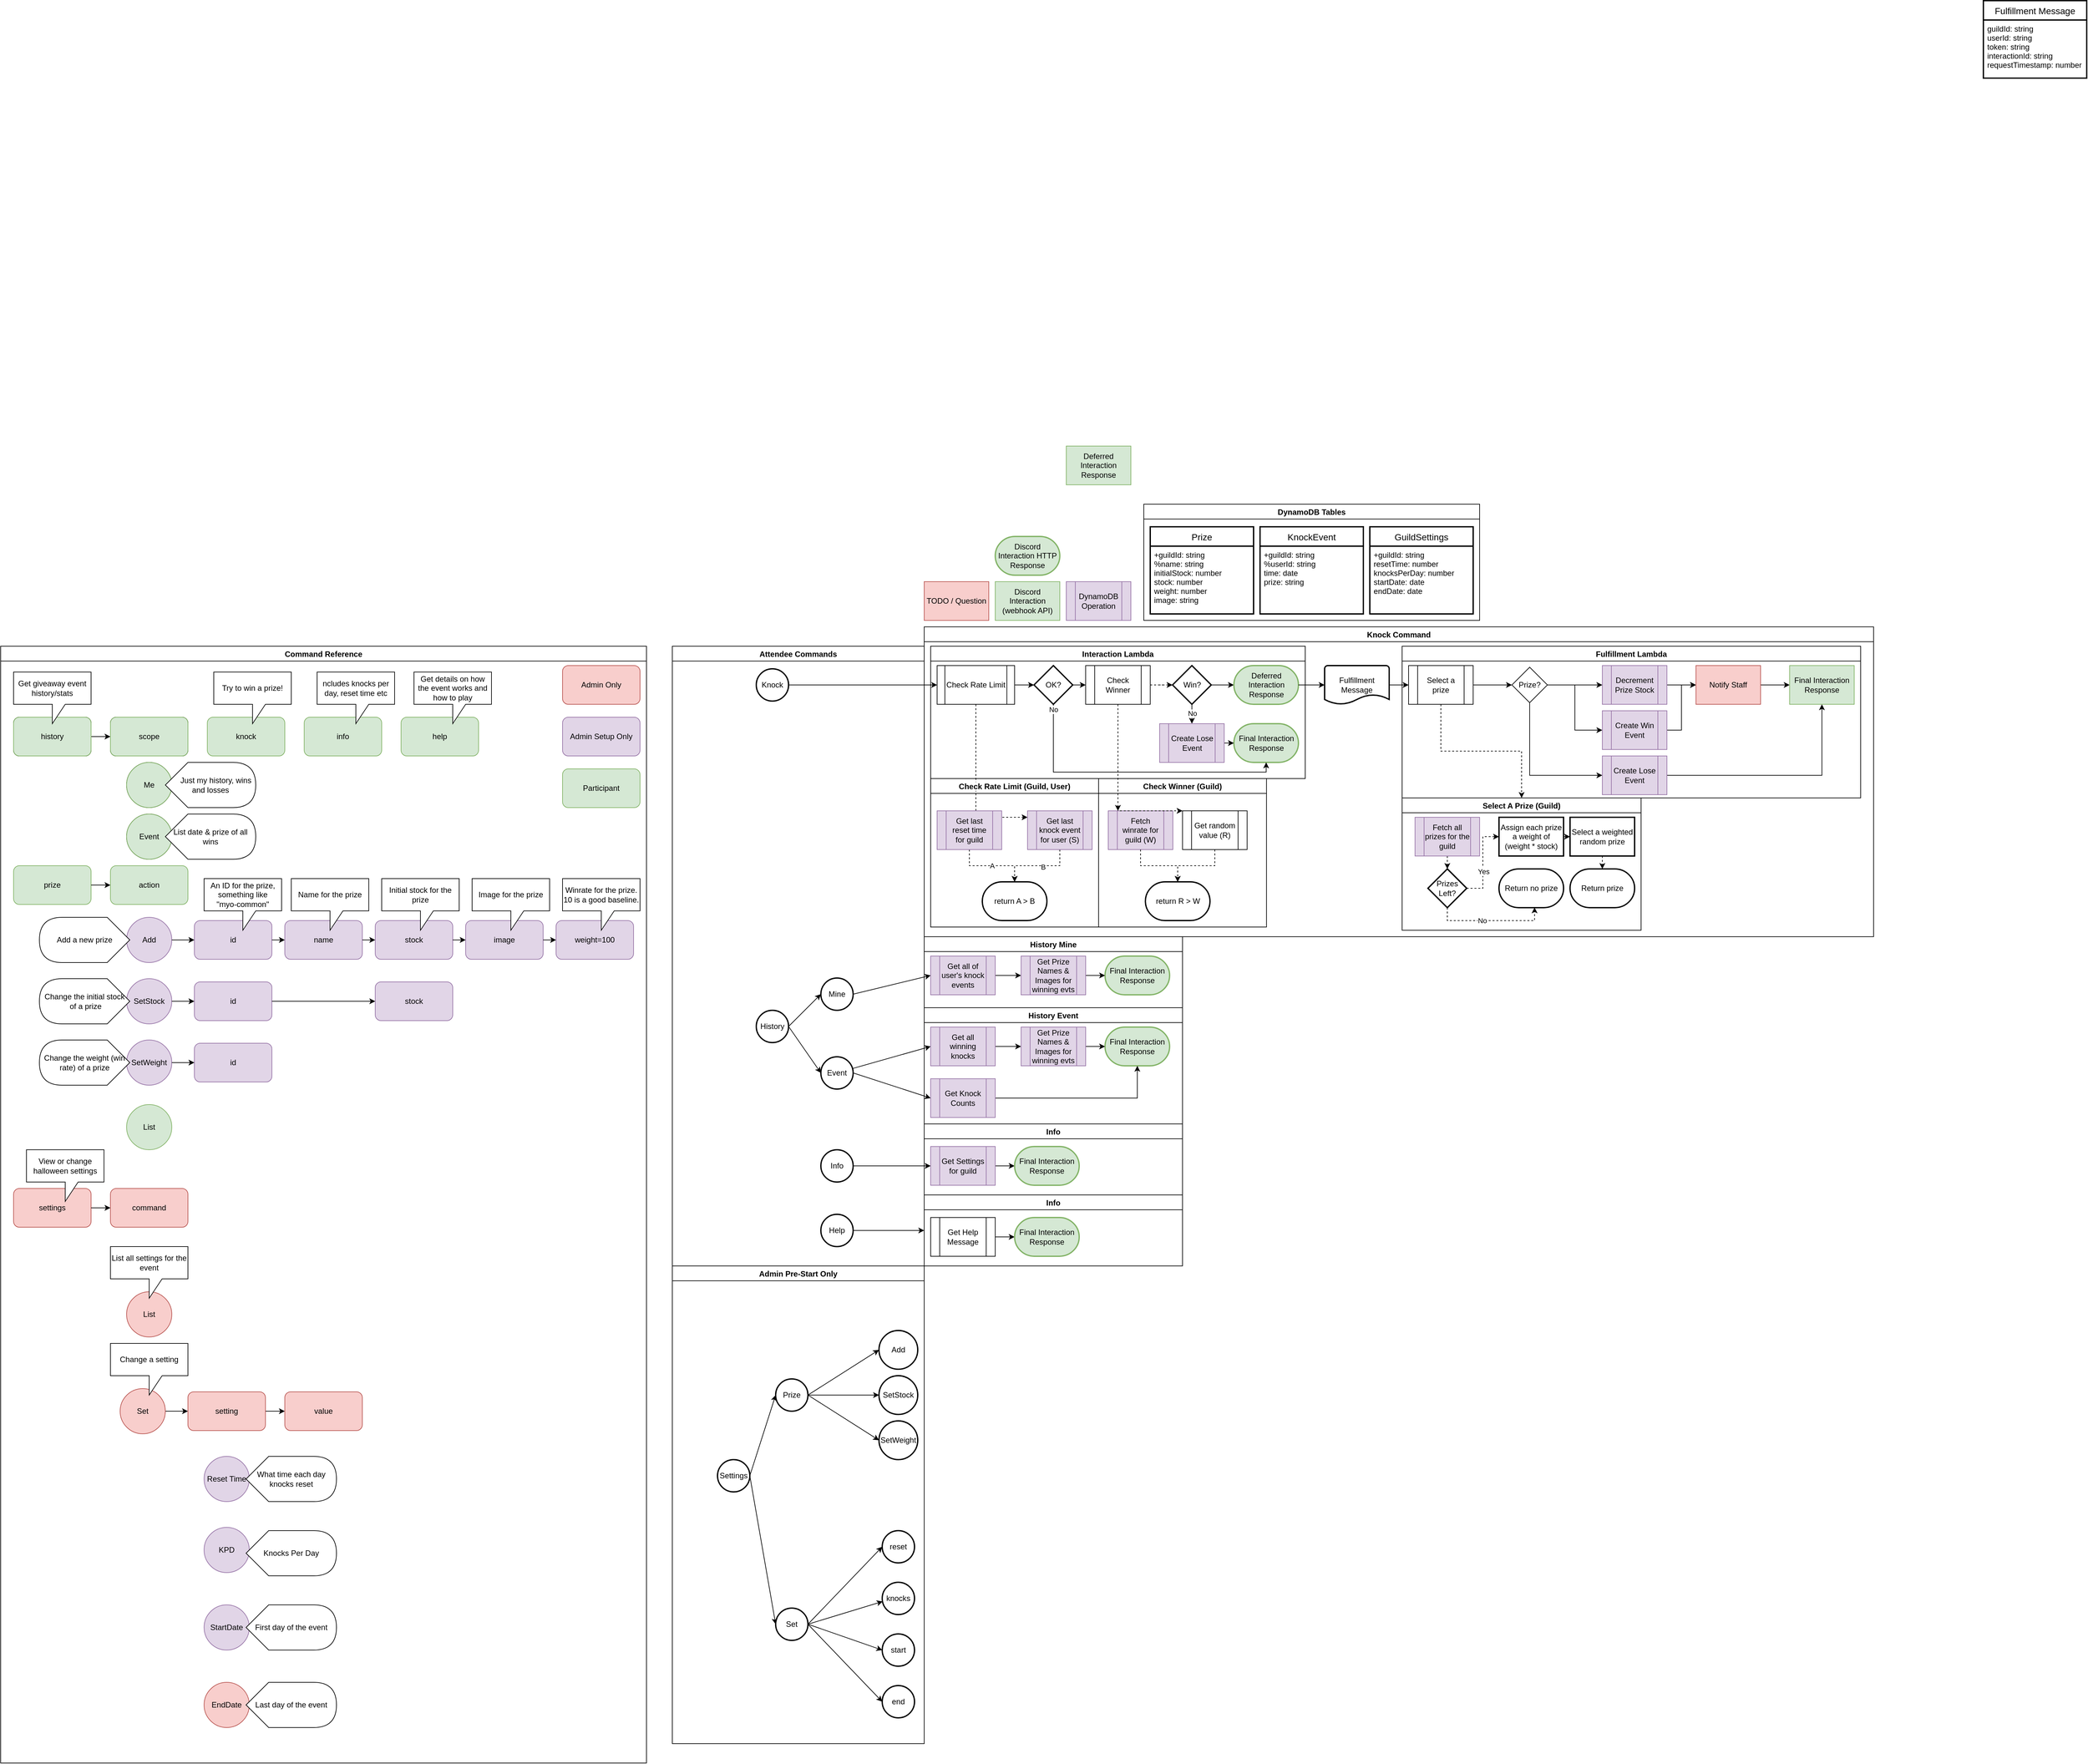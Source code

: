 <mxfile version="15.4.0" type="device"><diagram id="L7QY4okVQJp5hipJDfsT" name="Page-1"><mxGraphModel dx="4862" dy="1622" grid="1" gridSize="10" guides="1" tooltips="1" connect="1" arrows="1" fold="1" page="0" pageScale="1" pageWidth="850" pageHeight="1100" math="0" shadow="0"><root><mxCell id="0"/><mxCell id="1" parent="0"/><mxCell id="FSJdYfOo43uuLk9ThQoz-45" value="DynamoDB Operation" style="verticalLabelPosition=middle;verticalAlign=middle;html=1;shape=process;whiteSpace=wrap;size=0.14;arcSize=6;labelPosition=center;align=center;fillColor=#e1d5e7;strokeColor=#9673a6;" parent="1" vertex="1"><mxGeometry x="-990" y="780" width="100" height="60" as="geometry"/></mxCell><mxCell id="FSJdYfOo43uuLk9ThQoz-57" value="Fulfillment Message" style="swimlane;childLayout=stackLayout;horizontal=1;startSize=30;horizontalStack=0;fontSize=14;fontStyle=0;strokeWidth=2;resizeParent=0;resizeLast=1;shadow=0;dashed=0;align=center;" parent="1" vertex="1"><mxGeometry x="430" y="-120" width="160" height="120" as="geometry"/></mxCell><mxCell id="FSJdYfOo43uuLk9ThQoz-58" value="guildId: string&#10;userId: string&#10;token: string&#10;interactionId: string&#10;requestTimestamp: number" style="align=left;strokeColor=none;fillColor=none;spacingLeft=4;fontSize=12;verticalAlign=top;resizable=0;rotatable=0;part=1;" parent="FSJdYfOo43uuLk9ThQoz-57" vertex="1"><mxGeometry y="30" width="160" height="90" as="geometry"/></mxCell><mxCell id="FSJdYfOo43uuLk9ThQoz-123" value="DynamoDB Tables" style="swimlane;rounded=0;sketch=0;" parent="1" vertex="1"><mxGeometry x="-870" y="660" width="520" height="180" as="geometry"/></mxCell><mxCell id="FSJdYfOo43uuLk9ThQoz-79" value="Prize" style="swimlane;childLayout=stackLayout;horizontal=1;startSize=30;horizontalStack=0;fontSize=14;fontStyle=0;strokeWidth=2;resizeParent=0;resizeLast=1;shadow=0;dashed=0;align=center;" parent="FSJdYfOo43uuLk9ThQoz-123" vertex="1"><mxGeometry x="10" y="35" width="160" height="135" as="geometry"/></mxCell><mxCell id="FSJdYfOo43uuLk9ThQoz-80" value="+guildId: string&#10;%name: string&#10;initialStock: number&#10;stock: number&#10;weight: number&#10;image: string" style="align=left;strokeColor=none;fillColor=none;spacingLeft=4;fontSize=12;verticalAlign=top;resizable=0;rotatable=0;part=1;" parent="FSJdYfOo43uuLk9ThQoz-79" vertex="1"><mxGeometry y="30" width="160" height="105" as="geometry"/></mxCell><mxCell id="FSJdYfOo43uuLk9ThQoz-119" value="KnockEvent" style="swimlane;childLayout=stackLayout;horizontal=1;startSize=30;horizontalStack=0;fontSize=14;fontStyle=0;strokeWidth=2;resizeParent=0;resizeLast=1;shadow=0;dashed=0;align=center;" parent="FSJdYfOo43uuLk9ThQoz-123" vertex="1"><mxGeometry x="180" y="35" width="160" height="135" as="geometry"/></mxCell><mxCell id="FSJdYfOo43uuLk9ThQoz-120" value="+guildId: string&#10;%userId: string&#10;time: date&#10;prize: string&#10;" style="align=left;strokeColor=none;fillColor=none;spacingLeft=4;fontSize=12;verticalAlign=top;resizable=0;rotatable=0;part=1;" parent="FSJdYfOo43uuLk9ThQoz-119" vertex="1"><mxGeometry y="30" width="160" height="105" as="geometry"/></mxCell><mxCell id="oSzb1QnaF82HAAy8h1gA-98" value="GuildSettings" style="swimlane;childLayout=stackLayout;horizontal=1;startSize=30;horizontalStack=0;fontSize=14;fontStyle=0;strokeWidth=2;resizeParent=0;resizeLast=1;shadow=0;dashed=0;align=center;" parent="FSJdYfOo43uuLk9ThQoz-123" vertex="1"><mxGeometry x="350" y="35" width="160" height="135" as="geometry"/></mxCell><mxCell id="oSzb1QnaF82HAAy8h1gA-99" value="+guildId: string&#10;resetTime: number&#10;knocksPerDay: number&#10;startDate: date&#10;endDate: date" style="align=left;strokeColor=none;fillColor=none;spacingLeft=4;fontSize=12;verticalAlign=top;resizable=0;rotatable=0;part=1;" parent="oSzb1QnaF82HAAy8h1gA-98" vertex="1"><mxGeometry y="30" width="160" height="105" as="geometry"/></mxCell><mxCell id="FSJdYfOo43uuLk9ThQoz-125" value="Discord Interaction HTTP Response" style="strokeWidth=2;html=1;shape=mxgraph.flowchart.terminator;whiteSpace=wrap;verticalAlign=middle;fillColor=#d5e8d4;strokeColor=#82b366;" parent="1" vertex="1"><mxGeometry x="-1100" y="710" width="100" height="60" as="geometry"/></mxCell><mxCell id="FSJdYfOo43uuLk9ThQoz-137" value="TODO / Question" style="rounded=0;whiteSpace=wrap;html=1;absoluteArcSize=1;arcSize=14;strokeWidth=1;sketch=0;fillColor=#f8cecc;strokeColor=#b85450;" parent="1" vertex="1"><mxGeometry x="-1210" y="780" width="100" height="60" as="geometry"/></mxCell><mxCell id="FSJdYfOo43uuLk9ThQoz-141" value="Discord Interaction (webhook API)" style="rounded=0;whiteSpace=wrap;html=1;absoluteArcSize=1;arcSize=14;strokeWidth=1;sketch=0;fillColor=#d5e8d4;strokeColor=#82b366;" parent="1" vertex="1"><mxGeometry x="-1100" y="780" width="100" height="60" as="geometry"/></mxCell><mxCell id="oSzb1QnaF82HAAy8h1gA-28" style="rounded=0;sketch=0;orthogonalLoop=1;jettySize=auto;html=1;exitX=1;exitY=0.5;exitDx=0;exitDy=0;exitPerimeter=0;entryX=0;entryY=0.5;entryDx=0;entryDy=0;strokeColor=default;" parent="1" source="oSzb1QnaF82HAAy8h1gA-6" target="oSzb1QnaF82HAAy8h1gA-12" edge="1"><mxGeometry relative="1" as="geometry"/></mxCell><mxCell id="oSzb1QnaF82HAAy8h1gA-84" value="Admin Pre-Start Only" style="swimlane;rounded=0;labelBackgroundColor=default;sketch=0;" parent="1" vertex="1"><mxGeometry x="-1600" y="1840" width="390" height="740" as="geometry"/></mxCell><mxCell id="oSzb1QnaF82HAAy8h1gA-66" value="Add" style="strokeWidth=2;html=1;shape=mxgraph.flowchart.start_2;whiteSpace=wrap;rounded=0;sketch=0;fillColor=none;" parent="oSzb1QnaF82HAAy8h1gA-84" vertex="1"><mxGeometry x="320" y="100" width="60" height="60" as="geometry"/></mxCell><mxCell id="oSzb1QnaF82HAAy8h1gA-74" style="edgeStyle=none;rounded=0;sketch=0;orthogonalLoop=1;jettySize=auto;html=1;exitX=1;exitY=0.5;exitDx=0;exitDy=0;exitPerimeter=0;entryX=0;entryY=0.5;entryDx=0;entryDy=0;entryPerimeter=0;strokeColor=default;" parent="oSzb1QnaF82HAAy8h1gA-84" source="oSzb1QnaF82HAAy8h1gA-69" target="oSzb1QnaF82HAAy8h1gA-66" edge="1"><mxGeometry relative="1" as="geometry"/></mxCell><mxCell id="oSzb1QnaF82HAAy8h1gA-69" value="Prize" style="strokeWidth=2;html=1;shape=mxgraph.flowchart.start_2;whiteSpace=wrap;rounded=0;sketch=0;fillColor=none;" parent="oSzb1QnaF82HAAy8h1gA-84" vertex="1"><mxGeometry x="160" y="175" width="50" height="50" as="geometry"/></mxCell><mxCell id="oSzb1QnaF82HAAy8h1gA-80" value="SetStock" style="strokeWidth=2;html=1;shape=mxgraph.flowchart.start_2;whiteSpace=wrap;rounded=0;sketch=0;fillColor=none;" parent="oSzb1QnaF82HAAy8h1gA-84" vertex="1"><mxGeometry x="320" y="170" width="60" height="60" as="geometry"/></mxCell><mxCell id="oSzb1QnaF82HAAy8h1gA-81" style="edgeStyle=none;rounded=0;sketch=0;orthogonalLoop=1;jettySize=auto;html=1;exitX=1;exitY=0.5;exitDx=0;exitDy=0;exitPerimeter=0;entryX=0;entryY=0.5;entryDx=0;entryDy=0;entryPerimeter=0;strokeColor=default;" parent="oSzb1QnaF82HAAy8h1gA-84" source="oSzb1QnaF82HAAy8h1gA-69" target="oSzb1QnaF82HAAy8h1gA-80" edge="1"><mxGeometry relative="1" as="geometry"/></mxCell><mxCell id="oSzb1QnaF82HAAy8h1gA-82" value="SetWeight" style="strokeWidth=2;html=1;shape=mxgraph.flowchart.start_2;whiteSpace=wrap;rounded=0;sketch=0;fillColor=none;" parent="oSzb1QnaF82HAAy8h1gA-84" vertex="1"><mxGeometry x="320" y="240" width="60" height="60" as="geometry"/></mxCell><mxCell id="oSzb1QnaF82HAAy8h1gA-83" style="edgeStyle=none;rounded=0;sketch=0;orthogonalLoop=1;jettySize=auto;html=1;exitX=1;exitY=0.5;exitDx=0;exitDy=0;exitPerimeter=0;entryX=0;entryY=0.5;entryDx=0;entryDy=0;entryPerimeter=0;strokeColor=default;" parent="oSzb1QnaF82HAAy8h1gA-84" source="oSzb1QnaF82HAAy8h1gA-69" target="oSzb1QnaF82HAAy8h1gA-82" edge="1"><mxGeometry relative="1" as="geometry"/></mxCell><mxCell id="tG2c0nlMeo1KYW3i5OXk-44" style="edgeStyle=none;rounded=0;orthogonalLoop=1;jettySize=auto;html=1;exitX=1;exitY=0.5;exitDx=0;exitDy=0;exitPerimeter=0;entryX=0;entryY=0.5;entryDx=0;entryDy=0;entryPerimeter=0;" parent="oSzb1QnaF82HAAy8h1gA-84" source="tG2c0nlMeo1KYW3i5OXk-43" target="oSzb1QnaF82HAAy8h1gA-69" edge="1"><mxGeometry relative="1" as="geometry"/></mxCell><mxCell id="tG2c0nlMeo1KYW3i5OXk-46" style="edgeStyle=none;rounded=0;orthogonalLoop=1;jettySize=auto;html=1;exitX=1;exitY=0.5;exitDx=0;exitDy=0;exitPerimeter=0;entryX=0;entryY=0.5;entryDx=0;entryDy=0;entryPerimeter=0;" parent="oSzb1QnaF82HAAy8h1gA-84" source="tG2c0nlMeo1KYW3i5OXk-43" target="tG2c0nlMeo1KYW3i5OXk-45" edge="1"><mxGeometry relative="1" as="geometry"/></mxCell><mxCell id="tG2c0nlMeo1KYW3i5OXk-43" value="Settings" style="strokeWidth=2;html=1;shape=mxgraph.flowchart.start_2;whiteSpace=wrap;rounded=0;sketch=0;fillColor=none;" parent="oSzb1QnaF82HAAy8h1gA-84" vertex="1"><mxGeometry x="70" y="300" width="50" height="50" as="geometry"/></mxCell><mxCell id="tG2c0nlMeo1KYW3i5OXk-51" style="edgeStyle=none;rounded=0;orthogonalLoop=1;jettySize=auto;html=1;exitX=1;exitY=0.5;exitDx=0;exitDy=0;exitPerimeter=0;entryX=0;entryY=0.5;entryDx=0;entryDy=0;entryPerimeter=0;" parent="oSzb1QnaF82HAAy8h1gA-84" source="tG2c0nlMeo1KYW3i5OXk-45" target="tG2c0nlMeo1KYW3i5OXk-47" edge="1"><mxGeometry relative="1" as="geometry"/></mxCell><mxCell id="tG2c0nlMeo1KYW3i5OXk-52" style="edgeStyle=none;rounded=0;orthogonalLoop=1;jettySize=auto;html=1;exitX=1;exitY=0.5;exitDx=0;exitDy=0;exitPerimeter=0;entryX=0.012;entryY=0.595;entryDx=0;entryDy=0;entryPerimeter=0;" parent="oSzb1QnaF82HAAy8h1gA-84" source="tG2c0nlMeo1KYW3i5OXk-45" target="tG2c0nlMeo1KYW3i5OXk-48" edge="1"><mxGeometry relative="1" as="geometry"/></mxCell><mxCell id="tG2c0nlMeo1KYW3i5OXk-53" style="edgeStyle=none;rounded=0;orthogonalLoop=1;jettySize=auto;html=1;exitX=1;exitY=0.5;exitDx=0;exitDy=0;exitPerimeter=0;entryX=0;entryY=0.5;entryDx=0;entryDy=0;entryPerimeter=0;" parent="oSzb1QnaF82HAAy8h1gA-84" source="tG2c0nlMeo1KYW3i5OXk-45" target="tG2c0nlMeo1KYW3i5OXk-49" edge="1"><mxGeometry relative="1" as="geometry"/></mxCell><mxCell id="tG2c0nlMeo1KYW3i5OXk-54" style="edgeStyle=none;rounded=0;orthogonalLoop=1;jettySize=auto;html=1;exitX=1;exitY=0.5;exitDx=0;exitDy=0;exitPerimeter=0;entryX=0;entryY=0.5;entryDx=0;entryDy=0;entryPerimeter=0;" parent="oSzb1QnaF82HAAy8h1gA-84" source="tG2c0nlMeo1KYW3i5OXk-45" target="tG2c0nlMeo1KYW3i5OXk-50" edge="1"><mxGeometry relative="1" as="geometry"/></mxCell><mxCell id="tG2c0nlMeo1KYW3i5OXk-45" value="Set" style="strokeWidth=2;html=1;shape=mxgraph.flowchart.start_2;whiteSpace=wrap;rounded=0;sketch=0;fillColor=none;" parent="oSzb1QnaF82HAAy8h1gA-84" vertex="1"><mxGeometry x="160" y="530" width="50" height="50" as="geometry"/></mxCell><mxCell id="tG2c0nlMeo1KYW3i5OXk-47" value="reset" style="strokeWidth=2;html=1;shape=mxgraph.flowchart.start_2;whiteSpace=wrap;rounded=0;sketch=0;fillColor=none;" parent="oSzb1QnaF82HAAy8h1gA-84" vertex="1"><mxGeometry x="325" y="410" width="50" height="50" as="geometry"/></mxCell><mxCell id="tG2c0nlMeo1KYW3i5OXk-48" value="knocks" style="strokeWidth=2;html=1;shape=mxgraph.flowchart.start_2;whiteSpace=wrap;rounded=0;sketch=0;fillColor=none;" parent="oSzb1QnaF82HAAy8h1gA-84" vertex="1"><mxGeometry x="325" y="490" width="50" height="50" as="geometry"/></mxCell><mxCell id="tG2c0nlMeo1KYW3i5OXk-49" value="start" style="strokeWidth=2;html=1;shape=mxgraph.flowchart.start_2;whiteSpace=wrap;rounded=0;sketch=0;fillColor=none;" parent="oSzb1QnaF82HAAy8h1gA-84" vertex="1"><mxGeometry x="325" y="570" width="50" height="50" as="geometry"/></mxCell><mxCell id="tG2c0nlMeo1KYW3i5OXk-50" value="end" style="strokeWidth=2;html=1;shape=mxgraph.flowchart.start_2;whiteSpace=wrap;rounded=0;sketch=0;fillColor=none;" parent="oSzb1QnaF82HAAy8h1gA-84" vertex="1"><mxGeometry x="325" y="650" width="50" height="50" as="geometry"/></mxCell><mxCell id="oSzb1QnaF82HAAy8h1gA-85" value="Attendee Commands" style="swimlane;rounded=0;labelBackgroundColor=default;sketch=0;" parent="1" vertex="1"><mxGeometry x="-1600" y="880" width="390" height="960" as="geometry"/></mxCell><mxCell id="oSzb1QnaF82HAAy8h1gA-6" value="Knock" style="strokeWidth=2;html=1;shape=mxgraph.flowchart.start_2;whiteSpace=wrap;rounded=0;sketch=0;fillColor=none;" parent="oSzb1QnaF82HAAy8h1gA-85" vertex="1"><mxGeometry x="130" y="35" width="50" height="50" as="geometry"/></mxCell><mxCell id="oSzb1QnaF82HAAy8h1gA-89" style="edgeStyle=none;rounded=0;sketch=0;orthogonalLoop=1;jettySize=auto;html=1;exitX=1;exitY=0.5;exitDx=0;exitDy=0;exitPerimeter=0;entryX=0;entryY=0.5;entryDx=0;entryDy=0;entryPerimeter=0;strokeColor=default;" parent="oSzb1QnaF82HAAy8h1gA-85" source="oSzb1QnaF82HAAy8h1gA-67" target="oSzb1QnaF82HAAy8h1gA-87" edge="1"><mxGeometry relative="1" as="geometry"/></mxCell><mxCell id="oSzb1QnaF82HAAy8h1gA-90" style="edgeStyle=none;rounded=0;sketch=0;orthogonalLoop=1;jettySize=auto;html=1;exitX=1;exitY=0.5;exitDx=0;exitDy=0;exitPerimeter=0;entryX=0;entryY=0.5;entryDx=0;entryDy=0;entryPerimeter=0;strokeColor=default;" parent="oSzb1QnaF82HAAy8h1gA-85" source="oSzb1QnaF82HAAy8h1gA-67" target="oSzb1QnaF82HAAy8h1gA-88" edge="1"><mxGeometry relative="1" as="geometry"/></mxCell><mxCell id="oSzb1QnaF82HAAy8h1gA-67" value="History" style="strokeWidth=2;html=1;shape=mxgraph.flowchart.start_2;whiteSpace=wrap;rounded=0;sketch=0;fillColor=none;" parent="oSzb1QnaF82HAAy8h1gA-85" vertex="1"><mxGeometry x="130" y="564" width="50" height="50" as="geometry"/></mxCell><mxCell id="oSzb1QnaF82HAAy8h1gA-68" value="Help" style="strokeWidth=2;html=1;shape=mxgraph.flowchart.start_2;whiteSpace=wrap;rounded=0;sketch=0;fillColor=none;" parent="oSzb1QnaF82HAAy8h1gA-85" vertex="1"><mxGeometry x="230" y="880" width="50" height="50" as="geometry"/></mxCell><mxCell id="oSzb1QnaF82HAAy8h1gA-86" value="Info" style="strokeWidth=2;html=1;shape=mxgraph.flowchart.start_2;whiteSpace=wrap;rounded=0;sketch=0;fillColor=none;" parent="oSzb1QnaF82HAAy8h1gA-85" vertex="1"><mxGeometry x="230" y="780" width="50" height="50" as="geometry"/></mxCell><mxCell id="oSzb1QnaF82HAAy8h1gA-87" value="Mine" style="strokeWidth=2;html=1;shape=mxgraph.flowchart.start_2;whiteSpace=wrap;rounded=0;sketch=0;fillColor=none;" parent="oSzb1QnaF82HAAy8h1gA-85" vertex="1"><mxGeometry x="230" y="514" width="50" height="50" as="geometry"/></mxCell><mxCell id="oSzb1QnaF82HAAy8h1gA-88" value="Event" style="strokeWidth=2;html=1;shape=mxgraph.flowchart.start_2;whiteSpace=wrap;rounded=0;sketch=0;fillColor=none;" parent="oSzb1QnaF82HAAy8h1gA-85" vertex="1"><mxGeometry x="230" y="636" width="50" height="50" as="geometry"/></mxCell><mxCell id="oSzb1QnaF82HAAy8h1gA-93" value="Knock Command" style="swimlane;rounded=0;labelBackgroundColor=default;sketch=0;" parent="1" vertex="1"><mxGeometry x="-1210" y="850" width="1470" height="480" as="geometry"/></mxCell><mxCell id="FSJdYfOo43uuLk9ThQoz-47" value="Fulfillment Message" style="strokeWidth=2;html=1;shape=mxgraph.flowchart.document2;whiteSpace=wrap;size=0.25;verticalAlign=middle;" parent="oSzb1QnaF82HAAy8h1gA-93" vertex="1"><mxGeometry x="620" y="60" width="100" height="60" as="geometry"/></mxCell><mxCell id="FSJdYfOo43uuLk9ThQoz-62" value="Interaction Lambda" style="swimlane;verticalAlign=middle;" parent="oSzb1QnaF82HAAy8h1gA-93" vertex="1"><mxGeometry x="10" y="30" width="580" height="205" as="geometry"><mxRectangle x="-190" y="10" width="140" height="23" as="alternateBounds"/></mxGeometry></mxCell><mxCell id="FSJdYfOo43uuLk9ThQoz-171" style="edgeStyle=orthogonalEdgeStyle;rounded=0;sketch=0;orthogonalLoop=1;jettySize=auto;html=1;exitX=1;exitY=0.5;exitDx=0;exitDy=0;exitPerimeter=0;entryX=0;entryY=0.5;entryDx=0;entryDy=0;entryPerimeter=0;" parent="FSJdYfOo43uuLk9ThQoz-62" source="FSJdYfOo43uuLk9ThQoz-15" target="tG2c0nlMeo1KYW3i5OXk-9" edge="1"><mxGeometry relative="1" as="geometry"><mxPoint x="464.5" y="60" as="targetPoint"/></mxGeometry></mxCell><mxCell id="FSJdYfOo43uuLk9ThQoz-10" value="Final Interaction Response" style="strokeWidth=2;html=1;shape=mxgraph.flowchart.terminator;whiteSpace=wrap;fillColor=#d5e8d4;strokeColor=#82b366;" parent="FSJdYfOo43uuLk9ThQoz-62" vertex="1"><mxGeometry x="469.5" y="120" width="100" height="60" as="geometry"/></mxCell><mxCell id="FSJdYfOo43uuLk9ThQoz-215" style="edgeStyle=orthogonalEdgeStyle;rounded=0;sketch=0;orthogonalLoop=1;jettySize=auto;html=1;exitX=1;exitY=0.5;exitDx=0;exitDy=0;dashed=1;" parent="FSJdYfOo43uuLk9ThQoz-62" source="FSJdYfOo43uuLk9ThQoz-185" target="FSJdYfOo43uuLk9ThQoz-15" edge="1"><mxGeometry relative="1" as="geometry"/></mxCell><mxCell id="FSJdYfOo43uuLk9ThQoz-185" value="Check Winner" style="verticalLabelPosition=middle;verticalAlign=middle;html=1;shape=process;whiteSpace=wrap;size=0.14;arcSize=6;labelPosition=center;align=center;" parent="FSJdYfOo43uuLk9ThQoz-62" vertex="1"><mxGeometry x="240" y="30" width="100" height="60" as="geometry"/></mxCell><mxCell id="oSzb1QnaF82HAAy8h1gA-9" style="edgeStyle=orthogonalEdgeStyle;curved=0;rounded=1;sketch=0;orthogonalLoop=1;jettySize=auto;html=1;exitX=0.5;exitY=1;exitDx=0;exitDy=0;exitPerimeter=0;entryX=0.5;entryY=0;entryDx=0;entryDy=0;" parent="FSJdYfOo43uuLk9ThQoz-62" source="FSJdYfOo43uuLk9ThQoz-15" target="oSzb1QnaF82HAAy8h1gA-8" edge="1"><mxGeometry relative="1" as="geometry"><Array as="points"><mxPoint x="404.5" y="100"/><mxPoint x="404.5" y="100"/></Array></mxGeometry></mxCell><mxCell id="oSzb1QnaF82HAAy8h1gA-11" value="No" style="edgeLabel;html=1;align=center;verticalAlign=middle;resizable=0;points=[];" parent="oSzb1QnaF82HAAy8h1gA-9" vertex="1" connectable="0"><mxGeometry x="-0.112" relative="1" as="geometry"><mxPoint as="offset"/></mxGeometry></mxCell><mxCell id="FSJdYfOo43uuLk9ThQoz-15" value="Win?" style="strokeWidth=2;html=1;shape=mxgraph.flowchart.decision;whiteSpace=wrap;" parent="FSJdYfOo43uuLk9ThQoz-62" vertex="1"><mxGeometry x="374.5" y="30" width="60" height="60" as="geometry"/></mxCell><mxCell id="oSzb1QnaF82HAAy8h1gA-10" style="edgeStyle=orthogonalEdgeStyle;curved=0;rounded=1;sketch=0;orthogonalLoop=1;jettySize=auto;html=1;exitX=1;exitY=0.5;exitDx=0;exitDy=0;entryX=0;entryY=0.5;entryDx=0;entryDy=0;entryPerimeter=0;" parent="FSJdYfOo43uuLk9ThQoz-62" source="oSzb1QnaF82HAAy8h1gA-8" target="FSJdYfOo43uuLk9ThQoz-10" edge="1"><mxGeometry relative="1" as="geometry"/></mxCell><mxCell id="oSzb1QnaF82HAAy8h1gA-8" value="Create Lose Event" style="verticalLabelPosition=middle;verticalAlign=middle;html=1;shape=process;whiteSpace=wrap;size=0.14;arcSize=6;labelPosition=center;align=center;fillColor=#e1d5e7;strokeColor=#9673a6;" parent="FSJdYfOo43uuLk9ThQoz-62" vertex="1"><mxGeometry x="354.5" y="120" width="100" height="60" as="geometry"/></mxCell><mxCell id="oSzb1QnaF82HAAy8h1gA-15" style="edgeStyle=orthogonalEdgeStyle;curved=0;rounded=1;sketch=0;orthogonalLoop=1;jettySize=auto;html=1;exitX=1;exitY=0.5;exitDx=0;exitDy=0;entryX=0;entryY=0.5;entryDx=0;entryDy=0;entryPerimeter=0;" parent="FSJdYfOo43uuLk9ThQoz-62" source="oSzb1QnaF82HAAy8h1gA-12" target="oSzb1QnaF82HAAy8h1gA-14" edge="1"><mxGeometry relative="1" as="geometry"/></mxCell><mxCell id="oSzb1QnaF82HAAy8h1gA-12" value="Check Rate Limit" style="shape=process;whiteSpace=wrap;html=1;backgroundOutline=1;rounded=0;sketch=0;" parent="FSJdYfOo43uuLk9ThQoz-62" vertex="1"><mxGeometry x="10" y="30" width="120" height="60" as="geometry"/></mxCell><mxCell id="oSzb1QnaF82HAAy8h1gA-17" style="edgeStyle=orthogonalEdgeStyle;rounded=0;sketch=0;orthogonalLoop=1;jettySize=auto;html=1;exitX=0.5;exitY=1;exitDx=0;exitDy=0;exitPerimeter=0;entryX=0.5;entryY=1;entryDx=0;entryDy=0;entryPerimeter=0;" parent="FSJdYfOo43uuLk9ThQoz-62" source="oSzb1QnaF82HAAy8h1gA-14" target="FSJdYfOo43uuLk9ThQoz-10" edge="1"><mxGeometry relative="1" as="geometry"><Array as="points"><mxPoint x="190" y="195"/><mxPoint x="519" y="195"/></Array></mxGeometry></mxCell><mxCell id="oSzb1QnaF82HAAy8h1gA-18" value="No" style="edgeLabel;html=1;align=center;verticalAlign=middle;resizable=0;points=[];" parent="oSzb1QnaF82HAAy8h1gA-17" vertex="1" connectable="0"><mxGeometry x="-0.964" relative="1" as="geometry"><mxPoint as="offset"/></mxGeometry></mxCell><mxCell id="oSzb1QnaF82HAAy8h1gA-19" style="edgeStyle=orthogonalEdgeStyle;rounded=0;sketch=0;orthogonalLoop=1;jettySize=auto;html=1;exitX=1;exitY=0.5;exitDx=0;exitDy=0;exitPerimeter=0;" parent="FSJdYfOo43uuLk9ThQoz-62" source="oSzb1QnaF82HAAy8h1gA-14" target="FSJdYfOo43uuLk9ThQoz-185" edge="1"><mxGeometry relative="1" as="geometry"/></mxCell><mxCell id="oSzb1QnaF82HAAy8h1gA-14" value="OK?" style="strokeWidth=2;html=1;shape=mxgraph.flowchart.decision;whiteSpace=wrap;" parent="FSJdYfOo43uuLk9ThQoz-62" vertex="1"><mxGeometry x="160" y="30" width="60" height="60" as="geometry"/></mxCell><mxCell id="tG2c0nlMeo1KYW3i5OXk-9" value="Deferred Interaction Response" style="strokeWidth=2;html=1;shape=mxgraph.flowchart.terminator;whiteSpace=wrap;fillColor=#d5e8d4;strokeColor=#82b366;" parent="FSJdYfOo43uuLk9ThQoz-62" vertex="1"><mxGeometry x="469.5" y="30" width="100" height="60" as="geometry"/></mxCell><mxCell id="FSJdYfOo43uuLk9ThQoz-63" value="Fulfillment Lambda" style="swimlane;verticalAlign=middle;" parent="oSzb1QnaF82HAAy8h1gA-93" vertex="1"><mxGeometry x="740" y="30" width="710" height="235" as="geometry"><mxRectangle x="-190" y="620" width="140" height="23" as="alternateBounds"/></mxGeometry></mxCell><mxCell id="FSJdYfOo43uuLk9ThQoz-196" style="edgeStyle=orthogonalEdgeStyle;rounded=0;sketch=0;orthogonalLoop=1;jettySize=auto;html=1;exitX=1;exitY=0.5;exitDx=0;exitDy=0;" parent="FSJdYfOo43uuLk9ThQoz-63" source="FSJdYfOo43uuLk9ThQoz-97" target="FSJdYfOo43uuLk9ThQoz-133" edge="1"><mxGeometry relative="1" as="geometry"/></mxCell><mxCell id="FSJdYfOo43uuLk9ThQoz-97" value="Decrement Prize Stock" style="verticalLabelPosition=middle;verticalAlign=middle;html=1;shape=process;whiteSpace=wrap;size=0.14;arcSize=6;labelPosition=center;align=center;fillColor=#e1d5e7;strokeColor=#9673a6;" parent="FSJdYfOo43uuLk9ThQoz-63" vertex="1"><mxGeometry x="310" y="30" width="100" height="60" as="geometry"/></mxCell><mxCell id="FSJdYfOo43uuLk9ThQoz-191" style="edgeStyle=orthogonalEdgeStyle;rounded=0;sketch=0;orthogonalLoop=1;jettySize=auto;html=1;exitX=1;exitY=0.5;exitDx=0;exitDy=0;entryX=0;entryY=0.5;entryDx=0;entryDy=0;" parent="FSJdYfOo43uuLk9ThQoz-63" source="FSJdYfOo43uuLk9ThQoz-100" target="FSJdYfOo43uuLk9ThQoz-97" edge="1"><mxGeometry relative="1" as="geometry"/></mxCell><mxCell id="FSJdYfOo43uuLk9ThQoz-192" style="edgeStyle=orthogonalEdgeStyle;rounded=0;sketch=0;orthogonalLoop=1;jettySize=auto;html=1;exitX=1;exitY=0.5;exitDx=0;exitDy=0;entryX=0;entryY=0.5;entryDx=0;entryDy=0;" parent="FSJdYfOo43uuLk9ThQoz-63" source="FSJdYfOo43uuLk9ThQoz-100" target="FSJdYfOo43uuLk9ThQoz-126" edge="1"><mxGeometry relative="1" as="geometry"/></mxCell><mxCell id="oSzb1QnaF82HAAy8h1gA-4" style="edgeStyle=orthogonalEdgeStyle;rounded=0;sketch=0;orthogonalLoop=1;jettySize=auto;html=1;exitX=0.5;exitY=1;exitDx=0;exitDy=0;entryX=0;entryY=0.5;entryDx=0;entryDy=0;" parent="FSJdYfOo43uuLk9ThQoz-63" source="FSJdYfOo43uuLk9ThQoz-100" target="oSzb1QnaF82HAAy8h1gA-3" edge="1"><mxGeometry relative="1" as="geometry"/></mxCell><mxCell id="FSJdYfOo43uuLk9ThQoz-100" value="Prize?" style="rhombus;whiteSpace=wrap;html=1;rounded=0;sketch=0;" parent="FSJdYfOo43uuLk9ThQoz-63" vertex="1"><mxGeometry x="170" y="32.5" width="55" height="55" as="geometry"/></mxCell><mxCell id="FSJdYfOo43uuLk9ThQoz-190" style="edgeStyle=orthogonalEdgeStyle;rounded=0;sketch=0;orthogonalLoop=1;jettySize=auto;html=1;exitX=1;exitY=0.5;exitDx=0;exitDy=0;entryX=0;entryY=0.5;entryDx=0;entryDy=0;" parent="FSJdYfOo43uuLk9ThQoz-63" source="FSJdYfOo43uuLk9ThQoz-112" target="FSJdYfOo43uuLk9ThQoz-100" edge="1"><mxGeometry relative="1" as="geometry"/></mxCell><mxCell id="FSJdYfOo43uuLk9ThQoz-112" value="Select a prize" style="verticalLabelPosition=middle;verticalAlign=middle;html=1;shape=process;whiteSpace=wrap;size=0.14;arcSize=6;labelPosition=center;align=center;" parent="FSJdYfOo43uuLk9ThQoz-63" vertex="1"><mxGeometry x="10" y="30" width="100" height="60" as="geometry"/></mxCell><mxCell id="FSJdYfOo43uuLk9ThQoz-194" style="edgeStyle=orthogonalEdgeStyle;rounded=0;sketch=0;orthogonalLoop=1;jettySize=auto;html=1;exitX=1;exitY=0.5;exitDx=0;exitDy=0;entryX=0;entryY=0.5;entryDx=0;entryDy=0;" parent="FSJdYfOo43uuLk9ThQoz-63" source="FSJdYfOo43uuLk9ThQoz-126" target="FSJdYfOo43uuLk9ThQoz-133" edge="1"><mxGeometry relative="1" as="geometry"/></mxCell><mxCell id="FSJdYfOo43uuLk9ThQoz-126" value="Create Win Event" style="verticalLabelPosition=middle;verticalAlign=middle;html=1;shape=process;whiteSpace=wrap;size=0.14;arcSize=6;labelPosition=center;align=center;fillColor=#e1d5e7;strokeColor=#9673a6;" parent="FSJdYfOo43uuLk9ThQoz-63" vertex="1"><mxGeometry x="310" y="100" width="100" height="60" as="geometry"/></mxCell><mxCell id="FSJdYfOo43uuLk9ThQoz-198" style="edgeStyle=orthogonalEdgeStyle;rounded=0;sketch=0;orthogonalLoop=1;jettySize=auto;html=1;exitX=1;exitY=0.5;exitDx=0;exitDy=0;entryX=0;entryY=0.5;entryDx=0;entryDy=0;" parent="FSJdYfOo43uuLk9ThQoz-63" source="FSJdYfOo43uuLk9ThQoz-133" target="tG2c0nlMeo1KYW3i5OXk-13" edge="1"><mxGeometry relative="1" as="geometry"><mxPoint x="590" y="60" as="targetPoint"/></mxGeometry></mxCell><mxCell id="FSJdYfOo43uuLk9ThQoz-133" value="Notify Staff" style="rounded=0;whiteSpace=wrap;html=1;absoluteArcSize=1;arcSize=14;strokeWidth=1;sketch=0;fillColor=#f8cecc;strokeColor=#b85450;" parent="FSJdYfOo43uuLk9ThQoz-63" vertex="1"><mxGeometry x="455" y="30" width="100" height="60" as="geometry"/></mxCell><mxCell id="oSzb1QnaF82HAAy8h1gA-5" style="edgeStyle=orthogonalEdgeStyle;rounded=0;sketch=0;orthogonalLoop=1;jettySize=auto;html=1;exitX=1;exitY=0.5;exitDx=0;exitDy=0;entryX=0.5;entryY=1;entryDx=0;entryDy=0;" parent="FSJdYfOo43uuLk9ThQoz-63" source="oSzb1QnaF82HAAy8h1gA-3" target="tG2c0nlMeo1KYW3i5OXk-13" edge="1"><mxGeometry relative="1" as="geometry"><mxPoint x="640" y="90" as="targetPoint"/></mxGeometry></mxCell><mxCell id="oSzb1QnaF82HAAy8h1gA-3" value="Create Lose Event" style="verticalLabelPosition=middle;verticalAlign=middle;html=1;shape=process;whiteSpace=wrap;size=0.14;arcSize=6;labelPosition=center;align=center;fillColor=#e1d5e7;strokeColor=#9673a6;" parent="FSJdYfOo43uuLk9ThQoz-63" vertex="1"><mxGeometry x="310" y="170" width="100" height="60" as="geometry"/></mxCell><mxCell id="tG2c0nlMeo1KYW3i5OXk-13" value="Final Interaction Response" style="rounded=0;whiteSpace=wrap;html=1;absoluteArcSize=1;arcSize=14;strokeWidth=1;sketch=0;fillColor=#d5e8d4;strokeColor=#82b366;" parent="FSJdYfOo43uuLk9ThQoz-63" vertex="1"><mxGeometry x="600" y="30" width="100" height="60" as="geometry"/></mxCell><mxCell id="FSJdYfOo43uuLk9ThQoz-199" style="edgeStyle=orthogonalEdgeStyle;rounded=0;sketch=0;orthogonalLoop=1;jettySize=auto;html=1;exitX=1;exitY=0.5;exitDx=0;exitDy=0;exitPerimeter=0;" parent="oSzb1QnaF82HAAy8h1gA-93" source="FSJdYfOo43uuLk9ThQoz-47" target="FSJdYfOo43uuLk9ThQoz-112" edge="1"><mxGeometry relative="1" as="geometry"/></mxCell><mxCell id="FSJdYfOo43uuLk9ThQoz-219" value="Check Winner (Guild)" style="swimlane;rounded=0;sketch=0;strokeWidth=1;fillColor=none;" parent="oSzb1QnaF82HAAy8h1gA-93" vertex="1"><mxGeometry x="270" y="235" width="260" height="230" as="geometry"/></mxCell><mxCell id="FSJdYfOo43uuLk9ThQoz-37" value="return R &amp;gt; W" style="strokeWidth=2;html=1;shape=mxgraph.flowchart.terminator;whiteSpace=wrap;verticalAlign=middle;" parent="FSJdYfOo43uuLk9ThQoz-219" vertex="1"><mxGeometry x="72.5" y="160" width="100" height="60" as="geometry"/></mxCell><mxCell id="FSJdYfOo43uuLk9ThQoz-186" value="Fetch winrate for guild (W)" style="verticalLabelPosition=middle;verticalAlign=middle;html=1;shape=process;whiteSpace=wrap;size=0.14;arcSize=6;labelPosition=center;align=center;fillColor=#e1d5e7;strokeColor=#9673a6;" parent="FSJdYfOo43uuLk9ThQoz-219" vertex="1"><mxGeometry x="15" y="50" width="100" height="60" as="geometry"/></mxCell><mxCell id="FSJdYfOo43uuLk9ThQoz-213" style="edgeStyle=orthogonalEdgeStyle;rounded=0;sketch=0;orthogonalLoop=1;jettySize=auto;html=1;exitX=0.5;exitY=1;exitDx=0;exitDy=0;entryX=0.5;entryY=0;entryDx=0;entryDy=0;entryPerimeter=0;dashed=1;" parent="FSJdYfOo43uuLk9ThQoz-219" source="FSJdYfOo43uuLk9ThQoz-187" target="FSJdYfOo43uuLk9ThQoz-37" edge="1"><mxGeometry relative="1" as="geometry"/></mxCell><mxCell id="FSJdYfOo43uuLk9ThQoz-187" value="Get random value (R)" style="verticalLabelPosition=middle;verticalAlign=middle;html=1;shape=process;whiteSpace=wrap;size=0.14;arcSize=6;labelPosition=center;align=center;" parent="FSJdYfOo43uuLk9ThQoz-219" vertex="1"><mxGeometry x="130" y="50" width="100" height="60" as="geometry"/></mxCell><mxCell id="FSJdYfOo43uuLk9ThQoz-189" style="edgeStyle=orthogonalEdgeStyle;rounded=0;sketch=0;orthogonalLoop=1;jettySize=auto;html=1;exitX=0.5;exitY=1;exitDx=0;exitDy=0;entryX=0.5;entryY=0;entryDx=0;entryDy=0;entryPerimeter=0;dashed=1;" parent="FSJdYfOo43uuLk9ThQoz-219" source="FSJdYfOo43uuLk9ThQoz-186" target="FSJdYfOo43uuLk9ThQoz-37" edge="1"><mxGeometry relative="1" as="geometry"/></mxCell><mxCell id="FSJdYfOo43uuLk9ThQoz-221" value="Select A Prize (Guild)" style="swimlane;rounded=0;sketch=0;strokeWidth=1;fillColor=none;" parent="oSzb1QnaF82HAAy8h1gA-93" vertex="1"><mxGeometry x="740" y="265" width="370" height="205" as="geometry"/></mxCell><mxCell id="oSzb1QnaF82HAAy8h1gA-60" style="edgeStyle=orthogonalEdgeStyle;rounded=0;sketch=0;orthogonalLoop=1;jettySize=auto;html=1;exitX=1;exitY=0.5;exitDx=0;exitDy=0;entryX=0;entryY=0.5;entryDx=0;entryDy=0;dashed=1;" parent="FSJdYfOo43uuLk9ThQoz-221" source="FSJdYfOo43uuLk9ThQoz-82" target="FSJdYfOo43uuLk9ThQoz-84" edge="1"><mxGeometry relative="1" as="geometry"/></mxCell><mxCell id="FSJdYfOo43uuLk9ThQoz-82" value="Assign each prize a weight of (weight * stock)" style="rounded=0;whiteSpace=wrap;html=1;absoluteArcSize=1;arcSize=14;strokeWidth=2;sketch=0;" parent="FSJdYfOo43uuLk9ThQoz-221" vertex="1"><mxGeometry x="150" y="30" width="100" height="60" as="geometry"/></mxCell><mxCell id="FSJdYfOo43uuLk9ThQoz-86" value="Prizes Left?" style="strokeWidth=2;html=1;shape=mxgraph.flowchart.decision;whiteSpace=wrap;rounded=0;sketch=0;" parent="FSJdYfOo43uuLk9ThQoz-221" vertex="1"><mxGeometry x="40" y="110" width="60" height="60" as="geometry"/></mxCell><mxCell id="FSJdYfOo43uuLk9ThQoz-205" style="edgeStyle=orthogonalEdgeStyle;rounded=0;sketch=0;orthogonalLoop=1;jettySize=auto;html=1;exitX=0.5;exitY=1;exitDx=0;exitDy=0;entryX=0.5;entryY=0;entryDx=0;entryDy=0;entryPerimeter=0;dashed=1;" parent="FSJdYfOo43uuLk9ThQoz-221" source="FSJdYfOo43uuLk9ThQoz-77" target="FSJdYfOo43uuLk9ThQoz-86" edge="1"><mxGeometry relative="1" as="geometry"/></mxCell><mxCell id="FSJdYfOo43uuLk9ThQoz-77" value="Fetch all prizes for the guild" style="verticalLabelPosition=middle;verticalAlign=middle;html=1;shape=process;whiteSpace=wrap;size=0.14;arcSize=6;labelPosition=center;align=center;fillColor=#e1d5e7;strokeColor=#9673a6;" parent="FSJdYfOo43uuLk9ThQoz-221" vertex="1"><mxGeometry x="20" y="30" width="100" height="60" as="geometry"/></mxCell><mxCell id="oSzb1QnaF82HAAy8h1gA-63" style="edgeStyle=orthogonalEdgeStyle;rounded=0;sketch=0;orthogonalLoop=1;jettySize=auto;html=1;exitX=0.5;exitY=1;exitDx=0;exitDy=0;entryX=0.5;entryY=0;entryDx=0;entryDy=0;entryPerimeter=0;dashed=1;" parent="FSJdYfOo43uuLk9ThQoz-221" source="FSJdYfOo43uuLk9ThQoz-84" target="oSzb1QnaF82HAAy8h1gA-62" edge="1"><mxGeometry relative="1" as="geometry"/></mxCell><mxCell id="FSJdYfOo43uuLk9ThQoz-84" value="Select a weighted random prize" style="rounded=0;whiteSpace=wrap;html=1;absoluteArcSize=1;arcSize=14;strokeWidth=2;sketch=0;" parent="FSJdYfOo43uuLk9ThQoz-221" vertex="1"><mxGeometry x="260" y="30" width="100" height="60" as="geometry"/></mxCell><mxCell id="oSzb1QnaF82HAAy8h1gA-56" style="edgeStyle=orthogonalEdgeStyle;rounded=0;sketch=0;orthogonalLoop=1;jettySize=auto;html=1;exitX=1;exitY=0.5;exitDx=0;exitDy=0;exitPerimeter=0;entryX=0;entryY=0.5;entryDx=0;entryDy=0;dashed=1;" parent="FSJdYfOo43uuLk9ThQoz-221" source="FSJdYfOo43uuLk9ThQoz-208" target="FSJdYfOo43uuLk9ThQoz-82" edge="1"><mxGeometry relative="1" as="geometry"/></mxCell><mxCell id="oSzb1QnaF82HAAy8h1gA-57" value="Yes" style="edgeLabel;html=1;align=center;verticalAlign=middle;resizable=0;points=[];" parent="oSzb1QnaF82HAAy8h1gA-56" vertex="1" connectable="0"><mxGeometry x="-0.212" y="-1" relative="1" as="geometry"><mxPoint as="offset"/></mxGeometry></mxCell><mxCell id="oSzb1QnaF82HAAy8h1gA-64" style="edgeStyle=orthogonalEdgeStyle;rounded=0;sketch=0;orthogonalLoop=1;jettySize=auto;html=1;exitX=0.5;exitY=1;exitDx=0;exitDy=0;exitPerimeter=0;entryX=0.551;entryY=0.994;entryDx=0;entryDy=0;entryPerimeter=0;dashed=1;" parent="FSJdYfOo43uuLk9ThQoz-221" source="FSJdYfOo43uuLk9ThQoz-208" target="FSJdYfOo43uuLk9ThQoz-91" edge="1"><mxGeometry relative="1" as="geometry"/></mxCell><mxCell id="oSzb1QnaF82HAAy8h1gA-65" value="No" style="edgeLabel;html=1;align=center;verticalAlign=middle;resizable=0;points=[];" parent="oSzb1QnaF82HAAy8h1gA-64" vertex="1" connectable="0"><mxGeometry x="-0.165" relative="1" as="geometry"><mxPoint as="offset"/></mxGeometry></mxCell><mxCell id="FSJdYfOo43uuLk9ThQoz-208" value="Prizes Left?" style="strokeWidth=2;html=1;shape=mxgraph.flowchart.decision;whiteSpace=wrap;rounded=0;sketch=0;" parent="FSJdYfOo43uuLk9ThQoz-221" vertex="1"><mxGeometry x="40" y="110" width="60" height="60" as="geometry"/></mxCell><mxCell id="FSJdYfOo43uuLk9ThQoz-91" value="Return no prize" style="strokeWidth=2;html=1;shape=mxgraph.flowchart.terminator;whiteSpace=wrap;rounded=0;sketch=0;" parent="FSJdYfOo43uuLk9ThQoz-221" vertex="1"><mxGeometry x="150" y="110.0" width="100" height="60" as="geometry"/></mxCell><mxCell id="oSzb1QnaF82HAAy8h1gA-62" value="Return prize" style="strokeWidth=2;html=1;shape=mxgraph.flowchart.terminator;whiteSpace=wrap;rounded=0;sketch=0;flipH=1;" parent="FSJdYfOo43uuLk9ThQoz-221" vertex="1"><mxGeometry x="260" y="110.0" width="100" height="60" as="geometry"/></mxCell><mxCell id="FSJdYfOo43uuLk9ThQoz-222" style="edgeStyle=orthogonalEdgeStyle;rounded=0;sketch=0;orthogonalLoop=1;jettySize=auto;html=1;exitX=0.5;exitY=1;exitDx=0;exitDy=0;dashed=1;" parent="oSzb1QnaF82HAAy8h1gA-93" source="FSJdYfOo43uuLk9ThQoz-112" target="FSJdYfOo43uuLk9ThQoz-221" edge="1"><mxGeometry relative="1" as="geometry"/></mxCell><mxCell id="oSzb1QnaF82HAAy8h1gA-51" style="edgeStyle=orthogonalEdgeStyle;rounded=0;sketch=0;orthogonalLoop=1;jettySize=auto;html=1;exitX=0.5;exitY=1;exitDx=0;exitDy=0;dashed=1;" parent="oSzb1QnaF82HAAy8h1gA-93" source="FSJdYfOo43uuLk9ThQoz-185" target="FSJdYfOo43uuLk9ThQoz-186" edge="1"><mxGeometry relative="1" as="geometry"><Array as="points"><mxPoint x="330" y="285"/><mxPoint x="375" y="285"/></Array></mxGeometry></mxCell><mxCell id="oSzb1QnaF82HAAy8h1gA-52" style="edgeStyle=orthogonalEdgeStyle;rounded=0;sketch=0;orthogonalLoop=1;jettySize=auto;html=1;exitX=0.5;exitY=1;exitDx=0;exitDy=0;dashed=1;" parent="oSzb1QnaF82HAAy8h1gA-93" source="FSJdYfOo43uuLk9ThQoz-185" target="FSJdYfOo43uuLk9ThQoz-187" edge="1"><mxGeometry relative="1" as="geometry"><Array as="points"><mxPoint x="330" y="285"/><mxPoint x="490" y="285"/></Array></mxGeometry></mxCell><mxCell id="oSzb1QnaF82HAAy8h1gA-54" style="edgeStyle=orthogonalEdgeStyle;rounded=0;sketch=0;orthogonalLoop=1;jettySize=auto;html=1;exitX=0.5;exitY=1;exitDx=0;exitDy=0;dashed=1;" parent="oSzb1QnaF82HAAy8h1gA-93" source="oSzb1QnaF82HAAy8h1gA-12" edge="1"><mxGeometry relative="1" as="geometry"><mxPoint x="110" y="305" as="targetPoint"/><Array as="points"><mxPoint x="110" y="305"/></Array></mxGeometry></mxCell><mxCell id="oSzb1QnaF82HAAy8h1gA-55" style="edgeStyle=orthogonalEdgeStyle;rounded=0;sketch=0;orthogonalLoop=1;jettySize=auto;html=1;exitX=0.5;exitY=1;exitDx=0;exitDy=0;dashed=1;" parent="oSzb1QnaF82HAAy8h1gA-93" source="oSzb1QnaF82HAAy8h1gA-12" target="oSzb1QnaF82HAAy8h1gA-31" edge="1"><mxGeometry relative="1" as="geometry"><Array as="points"><mxPoint x="110" y="295"/><mxPoint x="240" y="295"/></Array></mxGeometry></mxCell><mxCell id="oSzb1QnaF82HAAy8h1gA-21" value="Check Rate Limit (Guild, User)" style="swimlane;rounded=0;sketch=0;strokeWidth=1;fillColor=none;labelBackgroundColor=default;" parent="oSzb1QnaF82HAAy8h1gA-93" vertex="1"><mxGeometry x="10" y="235" width="260" height="230" as="geometry"/></mxCell><mxCell id="oSzb1QnaF82HAAy8h1gA-24" style="edgeStyle=orthogonalEdgeStyle;rounded=0;sketch=0;orthogonalLoop=1;jettySize=auto;html=1;exitX=0.5;exitY=1;exitDx=0;exitDy=0;entryX=0.5;entryY=0;entryDx=0;entryDy=0;entryPerimeter=0;dashed=1;" parent="oSzb1QnaF82HAAy8h1gA-21" edge="1"><mxGeometry relative="1" as="geometry"><mxPoint x="180" y="110" as="sourcePoint"/></mxGeometry></mxCell><mxCell id="oSzb1QnaF82HAAy8h1gA-26" style="edgeStyle=orthogonalEdgeStyle;rounded=0;sketch=0;orthogonalLoop=1;jettySize=auto;html=1;exitX=0.5;exitY=1;exitDx=0;exitDy=0;entryX=0.5;entryY=0;entryDx=0;entryDy=0;entryPerimeter=0;dashed=1;" parent="oSzb1QnaF82HAAy8h1gA-21" edge="1"><mxGeometry relative="1" as="geometry"><mxPoint x="65" y="110" as="sourcePoint"/></mxGeometry></mxCell><mxCell id="oSzb1QnaF82HAAy8h1gA-47" value="A" style="edgeStyle=orthogonalEdgeStyle;rounded=0;sketch=0;orthogonalLoop=1;jettySize=auto;html=1;exitX=0.5;exitY=1;exitDx=0;exitDy=0;dashed=1;" parent="oSzb1QnaF82HAAy8h1gA-21" source="oSzb1QnaF82HAAy8h1gA-30" target="oSzb1QnaF82HAAy8h1gA-46" edge="1"><mxGeometry relative="1" as="geometry"/></mxCell><mxCell id="oSzb1QnaF82HAAy8h1gA-30" value="Get last reset time for guild" style="verticalLabelPosition=middle;verticalAlign=middle;html=1;shape=process;whiteSpace=wrap;size=0.14;arcSize=6;labelPosition=center;align=center;fillColor=#e1d5e7;strokeColor=#9673a6;" parent="oSzb1QnaF82HAAy8h1gA-21" vertex="1"><mxGeometry x="10" y="50" width="100" height="60" as="geometry"/></mxCell><mxCell id="oSzb1QnaF82HAAy8h1gA-48" style="edgeStyle=orthogonalEdgeStyle;rounded=0;sketch=0;orthogonalLoop=1;jettySize=auto;html=1;exitX=0.5;exitY=1;exitDx=0;exitDy=0;entryX=0.5;entryY=0;entryDx=0;entryDy=0;entryPerimeter=0;dashed=1;" parent="oSzb1QnaF82HAAy8h1gA-21" source="oSzb1QnaF82HAAy8h1gA-31" target="oSzb1QnaF82HAAy8h1gA-46" edge="1"><mxGeometry relative="1" as="geometry"/></mxCell><mxCell id="oSzb1QnaF82HAAy8h1gA-49" value="B" style="edgeLabel;html=1;align=center;verticalAlign=middle;resizable=0;points=[];" parent="oSzb1QnaF82HAAy8h1gA-48" vertex="1" connectable="0"><mxGeometry x="-0.138" y="2" relative="1" as="geometry"><mxPoint as="offset"/></mxGeometry></mxCell><mxCell id="oSzb1QnaF82HAAy8h1gA-31" value="Get last knock event for user (S)" style="verticalLabelPosition=middle;verticalAlign=middle;html=1;shape=process;whiteSpace=wrap;size=0.14;arcSize=6;labelPosition=center;align=center;fillColor=#e1d5e7;strokeColor=#9673a6;" parent="oSzb1QnaF82HAAy8h1gA-21" vertex="1"><mxGeometry x="150" y="50" width="100" height="60" as="geometry"/></mxCell><mxCell id="oSzb1QnaF82HAAy8h1gA-46" value="return A &amp;gt; B" style="strokeWidth=2;html=1;shape=mxgraph.flowchart.terminator;whiteSpace=wrap;verticalAlign=middle;" parent="oSzb1QnaF82HAAy8h1gA-21" vertex="1"><mxGeometry x="80" y="160" width="100" height="60" as="geometry"/></mxCell><mxCell id="tG2c0nlMeo1KYW3i5OXk-12" style="edgeStyle=orthogonalEdgeStyle;rounded=0;orthogonalLoop=1;jettySize=auto;html=1;entryX=0;entryY=0.5;entryDx=0;entryDy=0;entryPerimeter=0;" parent="oSzb1QnaF82HAAy8h1gA-93" source="tG2c0nlMeo1KYW3i5OXk-9" target="FSJdYfOo43uuLk9ThQoz-47" edge="1"><mxGeometry relative="1" as="geometry"/></mxCell><mxCell id="oSzb1QnaF82HAAy8h1gA-94" value="History Mine" style="swimlane;rounded=0;labelBackgroundColor=default;sketch=0;" parent="1" vertex="1"><mxGeometry x="-1210" y="1330" width="400" height="110" as="geometry"/></mxCell><mxCell id="tG2c0nlMeo1KYW3i5OXk-5" style="edgeStyle=orthogonalEdgeStyle;rounded=0;orthogonalLoop=1;jettySize=auto;html=1;exitX=1;exitY=0.5;exitDx=0;exitDy=0;entryX=0;entryY=0.5;entryDx=0;entryDy=0;" parent="oSzb1QnaF82HAAy8h1gA-94" source="oSzb1QnaF82HAAy8h1gA-95" target="tG2c0nlMeo1KYW3i5OXk-4" edge="1"><mxGeometry relative="1" as="geometry"/></mxCell><mxCell id="oSzb1QnaF82HAAy8h1gA-95" value="Get all of user's knock events" style="verticalLabelPosition=middle;verticalAlign=middle;html=1;shape=process;whiteSpace=wrap;size=0.14;arcSize=6;labelPosition=center;align=center;fillColor=#e1d5e7;strokeColor=#9673a6;" parent="oSzb1QnaF82HAAy8h1gA-94" vertex="1"><mxGeometry x="10" y="30" width="100" height="60" as="geometry"/></mxCell><mxCell id="tG2c0nlMeo1KYW3i5OXk-1" value="Final Interaction Response" style="strokeWidth=2;html=1;shape=mxgraph.flowchart.terminator;whiteSpace=wrap;fillColor=#d5e8d4;strokeColor=#82b366;" parent="oSzb1QnaF82HAAy8h1gA-94" vertex="1"><mxGeometry x="280" y="30" width="100" height="60" as="geometry"/></mxCell><mxCell id="tG2c0nlMeo1KYW3i5OXk-6" style="edgeStyle=orthogonalEdgeStyle;rounded=0;orthogonalLoop=1;jettySize=auto;html=1;exitX=1;exitY=0.5;exitDx=0;exitDy=0;entryX=0;entryY=0.5;entryDx=0;entryDy=0;entryPerimeter=0;" parent="oSzb1QnaF82HAAy8h1gA-94" source="tG2c0nlMeo1KYW3i5OXk-4" target="tG2c0nlMeo1KYW3i5OXk-1" edge="1"><mxGeometry relative="1" as="geometry"/></mxCell><mxCell id="tG2c0nlMeo1KYW3i5OXk-4" value="Get Prize Names &amp;amp; Images for winning evts" style="verticalLabelPosition=middle;verticalAlign=middle;html=1;shape=process;whiteSpace=wrap;size=0.14;arcSize=6;labelPosition=center;align=center;fillColor=#e1d5e7;strokeColor=#9673a6;" parent="oSzb1QnaF82HAAy8h1gA-94" vertex="1"><mxGeometry x="150" y="30" width="100" height="60" as="geometry"/></mxCell><mxCell id="tG2c0nlMeo1KYW3i5OXk-7" style="rounded=0;orthogonalLoop=1;jettySize=auto;html=1;exitX=1;exitY=0.5;exitDx=0;exitDy=0;exitPerimeter=0;entryX=0;entryY=0.5;entryDx=0;entryDy=0;" parent="1" source="oSzb1QnaF82HAAy8h1gA-87" target="oSzb1QnaF82HAAy8h1gA-95" edge="1"><mxGeometry relative="1" as="geometry"/></mxCell><mxCell id="tG2c0nlMeo1KYW3i5OXk-8" value="Deferred Interaction Response" style="rounded=0;whiteSpace=wrap;html=1;absoluteArcSize=1;arcSize=14;strokeWidth=1;sketch=0;fillColor=#d5e8d4;strokeColor=#82b366;" parent="1" vertex="1"><mxGeometry x="-990" y="570" width="100" height="60" as="geometry"/></mxCell><mxCell id="tG2c0nlMeo1KYW3i5OXk-14" value="History Event" style="swimlane;rounded=0;labelBackgroundColor=default;sketch=0;" parent="1" vertex="1"><mxGeometry x="-1210" y="1440" width="400" height="180" as="geometry"/></mxCell><mxCell id="tG2c0nlMeo1KYW3i5OXk-15" style="edgeStyle=orthogonalEdgeStyle;rounded=0;orthogonalLoop=1;jettySize=auto;html=1;exitX=1;exitY=0.5;exitDx=0;exitDy=0;entryX=0;entryY=0.5;entryDx=0;entryDy=0;" parent="tG2c0nlMeo1KYW3i5OXk-14" source="tG2c0nlMeo1KYW3i5OXk-16" target="tG2c0nlMeo1KYW3i5OXk-19" edge="1"><mxGeometry relative="1" as="geometry"/></mxCell><mxCell id="tG2c0nlMeo1KYW3i5OXk-16" value="Get all winning knocks" style="verticalLabelPosition=middle;verticalAlign=middle;html=1;shape=process;whiteSpace=wrap;size=0.14;arcSize=6;labelPosition=center;align=center;fillColor=#e1d5e7;strokeColor=#9673a6;" parent="tG2c0nlMeo1KYW3i5OXk-14" vertex="1"><mxGeometry x="10" y="30" width="100" height="60" as="geometry"/></mxCell><mxCell id="tG2c0nlMeo1KYW3i5OXk-17" value="Final Interaction Response" style="strokeWidth=2;html=1;shape=mxgraph.flowchart.terminator;whiteSpace=wrap;fillColor=#d5e8d4;strokeColor=#82b366;" parent="tG2c0nlMeo1KYW3i5OXk-14" vertex="1"><mxGeometry x="280" y="30" width="100" height="60" as="geometry"/></mxCell><mxCell id="tG2c0nlMeo1KYW3i5OXk-18" style="edgeStyle=orthogonalEdgeStyle;rounded=0;orthogonalLoop=1;jettySize=auto;html=1;exitX=1;exitY=0.5;exitDx=0;exitDy=0;entryX=0;entryY=0.5;entryDx=0;entryDy=0;entryPerimeter=0;" parent="tG2c0nlMeo1KYW3i5OXk-14" source="tG2c0nlMeo1KYW3i5OXk-19" target="tG2c0nlMeo1KYW3i5OXk-17" edge="1"><mxGeometry relative="1" as="geometry"/></mxCell><mxCell id="tG2c0nlMeo1KYW3i5OXk-19" value="Get Prize Names &amp;amp; Images for winning evts" style="verticalLabelPosition=middle;verticalAlign=middle;html=1;shape=process;whiteSpace=wrap;size=0.14;arcSize=6;labelPosition=center;align=center;fillColor=#e1d5e7;strokeColor=#9673a6;" parent="tG2c0nlMeo1KYW3i5OXk-14" vertex="1"><mxGeometry x="150" y="30" width="100" height="60" as="geometry"/></mxCell><mxCell id="tG2c0nlMeo1KYW3i5OXk-22" style="edgeStyle=orthogonalEdgeStyle;rounded=0;orthogonalLoop=1;jettySize=auto;html=1;exitX=1;exitY=0.5;exitDx=0;exitDy=0;" parent="tG2c0nlMeo1KYW3i5OXk-14" source="tG2c0nlMeo1KYW3i5OXk-21" target="tG2c0nlMeo1KYW3i5OXk-17" edge="1"><mxGeometry relative="1" as="geometry"/></mxCell><mxCell id="tG2c0nlMeo1KYW3i5OXk-21" value="Get Knock Counts" style="verticalLabelPosition=middle;verticalAlign=middle;html=1;shape=process;whiteSpace=wrap;size=0.14;arcSize=6;labelPosition=center;align=center;fillColor=#e1d5e7;strokeColor=#9673a6;" parent="tG2c0nlMeo1KYW3i5OXk-14" vertex="1"><mxGeometry x="10" y="110" width="100" height="60" as="geometry"/></mxCell><mxCell id="tG2c0nlMeo1KYW3i5OXk-20" style="rounded=0;orthogonalLoop=1;jettySize=auto;html=1;entryX=0;entryY=0.5;entryDx=0;entryDy=0;" parent="1" source="oSzb1QnaF82HAAy8h1gA-88" target="tG2c0nlMeo1KYW3i5OXk-16" edge="1"><mxGeometry relative="1" as="geometry"/></mxCell><mxCell id="tG2c0nlMeo1KYW3i5OXk-23" style="rounded=0;orthogonalLoop=1;jettySize=auto;html=1;exitX=1;exitY=0.5;exitDx=0;exitDy=0;exitPerimeter=0;entryX=0;entryY=0.5;entryDx=0;entryDy=0;" parent="1" source="oSzb1QnaF82HAAy8h1gA-88" target="tG2c0nlMeo1KYW3i5OXk-21" edge="1"><mxGeometry relative="1" as="geometry"/></mxCell><mxCell id="tG2c0nlMeo1KYW3i5OXk-25" value="Info" style="swimlane;rounded=0;labelBackgroundColor=default;sketch=0;" parent="1" vertex="1"><mxGeometry x="-1210" y="1620" width="400" height="110" as="geometry"/></mxCell><mxCell id="tG2c0nlMeo1KYW3i5OXk-37" style="edgeStyle=none;rounded=0;orthogonalLoop=1;jettySize=auto;html=1;entryX=0;entryY=0.5;entryDx=0;entryDy=0;entryPerimeter=0;" parent="tG2c0nlMeo1KYW3i5OXk-25" source="tG2c0nlMeo1KYW3i5OXk-33" target="tG2c0nlMeo1KYW3i5OXk-36" edge="1"><mxGeometry relative="1" as="geometry"/></mxCell><mxCell id="tG2c0nlMeo1KYW3i5OXk-33" value="Get Settings for guild" style="verticalLabelPosition=middle;verticalAlign=middle;html=1;shape=process;whiteSpace=wrap;size=0.14;arcSize=6;labelPosition=center;align=center;fillColor=#e1d5e7;strokeColor=#9673a6;" parent="tG2c0nlMeo1KYW3i5OXk-25" vertex="1"><mxGeometry x="10" y="35" width="100" height="60" as="geometry"/></mxCell><mxCell id="tG2c0nlMeo1KYW3i5OXk-36" value="Final Interaction Response" style="strokeWidth=2;html=1;shape=mxgraph.flowchart.terminator;whiteSpace=wrap;fillColor=#d5e8d4;strokeColor=#82b366;" parent="tG2c0nlMeo1KYW3i5OXk-25" vertex="1"><mxGeometry x="140" y="35" width="100" height="60" as="geometry"/></mxCell><mxCell id="tG2c0nlMeo1KYW3i5OXk-35" style="edgeStyle=none;rounded=0;orthogonalLoop=1;jettySize=auto;html=1;" parent="1" source="oSzb1QnaF82HAAy8h1gA-86" target="tG2c0nlMeo1KYW3i5OXk-33" edge="1"><mxGeometry relative="1" as="geometry"/></mxCell><mxCell id="tG2c0nlMeo1KYW3i5OXk-38" value="Info" style="swimlane;rounded=0;labelBackgroundColor=default;sketch=0;" parent="1" vertex="1"><mxGeometry x="-1210" y="1730" width="400" height="110" as="geometry"/></mxCell><mxCell id="tG2c0nlMeo1KYW3i5OXk-39" style="edgeStyle=none;rounded=0;orthogonalLoop=1;jettySize=auto;html=1;entryX=0;entryY=0.5;entryDx=0;entryDy=0;entryPerimeter=0;" parent="tG2c0nlMeo1KYW3i5OXk-38" source="tG2c0nlMeo1KYW3i5OXk-40" target="tG2c0nlMeo1KYW3i5OXk-41" edge="1"><mxGeometry relative="1" as="geometry"/></mxCell><mxCell id="tG2c0nlMeo1KYW3i5OXk-40" value="Get Help Message" style="verticalLabelPosition=middle;verticalAlign=middle;html=1;shape=process;whiteSpace=wrap;size=0.14;arcSize=6;labelPosition=center;align=center;" parent="tG2c0nlMeo1KYW3i5OXk-38" vertex="1"><mxGeometry x="10" y="35" width="100" height="60" as="geometry"/></mxCell><mxCell id="tG2c0nlMeo1KYW3i5OXk-41" value="Final Interaction Response" style="strokeWidth=2;html=1;shape=mxgraph.flowchart.terminator;whiteSpace=wrap;fillColor=#d5e8d4;strokeColor=#82b366;" parent="tG2c0nlMeo1KYW3i5OXk-38" vertex="1"><mxGeometry x="140" y="35" width="100" height="60" as="geometry"/></mxCell><mxCell id="tG2c0nlMeo1KYW3i5OXk-42" style="edgeStyle=none;rounded=0;orthogonalLoop=1;jettySize=auto;html=1;entryX=0;entryY=0.5;entryDx=0;entryDy=0;" parent="1" source="oSzb1QnaF82HAAy8h1gA-68" target="tG2c0nlMeo1KYW3i5OXk-38" edge="1"><mxGeometry relative="1" as="geometry"/></mxCell><mxCell id="tG2c0nlMeo1KYW3i5OXk-92" value="Command Reference" style="swimlane;" parent="1" vertex="1"><mxGeometry x="-2640" y="880" width="1000" height="1730" as="geometry"/></mxCell><mxCell id="tG2c0nlMeo1KYW3i5OXk-55" value="prize" style="rounded=1;whiteSpace=wrap;html=1;fillColor=#d5e8d4;strokeColor=#82b366;" parent="tG2c0nlMeo1KYW3i5OXk-92" vertex="1"><mxGeometry x="20" y="340" width="120" height="60" as="geometry"/></mxCell><mxCell id="tG2c0nlMeo1KYW3i5OXk-56" value="action" style="rounded=1;whiteSpace=wrap;html=1;fillColor=#d5e8d4;strokeColor=#82b366;" parent="tG2c0nlMeo1KYW3i5OXk-92" vertex="1"><mxGeometry x="170" y="340" width="120" height="60" as="geometry"/></mxCell><mxCell id="tG2c0nlMeo1KYW3i5OXk-60" style="edgeStyle=none;rounded=0;orthogonalLoop=1;jettySize=auto;html=1;exitX=1;exitY=0.5;exitDx=0;exitDy=0;entryX=0;entryY=0.5;entryDx=0;entryDy=0;" parent="tG2c0nlMeo1KYW3i5OXk-92" source="tG2c0nlMeo1KYW3i5OXk-55" target="tG2c0nlMeo1KYW3i5OXk-56" edge="1"><mxGeometry relative="1" as="geometry"/></mxCell><mxCell id="tG2c0nlMeo1KYW3i5OXk-57" value="Add" style="ellipse;whiteSpace=wrap;html=1;aspect=fixed;fillColor=#e1d5e7;strokeColor=#9673a6;" parent="tG2c0nlMeo1KYW3i5OXk-92" vertex="1"><mxGeometry x="195" y="420" width="70" height="70" as="geometry"/></mxCell><mxCell id="tG2c0nlMeo1KYW3i5OXk-58" value="SetStock" style="ellipse;whiteSpace=wrap;html=1;aspect=fixed;fillColor=#e1d5e7;strokeColor=#9673a6;" parent="tG2c0nlMeo1KYW3i5OXk-92" vertex="1"><mxGeometry x="195" y="515" width="70" height="70" as="geometry"/></mxCell><mxCell id="tG2c0nlMeo1KYW3i5OXk-59" value="SetWeight" style="ellipse;whiteSpace=wrap;html=1;aspect=fixed;fillColor=#e1d5e7;strokeColor=#9673a6;" parent="tG2c0nlMeo1KYW3i5OXk-92" vertex="1"><mxGeometry x="195" y="610" width="70" height="70" as="geometry"/></mxCell><mxCell id="tG2c0nlMeo1KYW3i5OXk-63" value="history" style="rounded=1;whiteSpace=wrap;html=1;" parent="tG2c0nlMeo1KYW3i5OXk-92" vertex="1"><mxGeometry x="20" y="110" width="120" height="60" as="geometry"/></mxCell><mxCell id="tG2c0nlMeo1KYW3i5OXk-64" value="scope" style="rounded=1;whiteSpace=wrap;html=1;" parent="tG2c0nlMeo1KYW3i5OXk-92" vertex="1"><mxGeometry x="170" y="110" width="120" height="60" as="geometry"/></mxCell><mxCell id="tG2c0nlMeo1KYW3i5OXk-86" style="edgeStyle=none;rounded=0;orthogonalLoop=1;jettySize=auto;html=1;exitX=1;exitY=0.5;exitDx=0;exitDy=0;" parent="tG2c0nlMeo1KYW3i5OXk-92" source="tG2c0nlMeo1KYW3i5OXk-63" target="tG2c0nlMeo1KYW3i5OXk-64" edge="1"><mxGeometry relative="1" as="geometry"/></mxCell><mxCell id="tG2c0nlMeo1KYW3i5OXk-65" value="id" style="rounded=1;whiteSpace=wrap;html=1;fillColor=#e1d5e7;strokeColor=#9673a6;" parent="tG2c0nlMeo1KYW3i5OXk-92" vertex="1"><mxGeometry x="300" y="425" width="120" height="60" as="geometry"/></mxCell><mxCell id="tG2c0nlMeo1KYW3i5OXk-66" style="edgeStyle=none;rounded=0;orthogonalLoop=1;jettySize=auto;html=1;entryX=0;entryY=0.5;entryDx=0;entryDy=0;" parent="tG2c0nlMeo1KYW3i5OXk-92" source="tG2c0nlMeo1KYW3i5OXk-57" target="tG2c0nlMeo1KYW3i5OXk-65" edge="1"><mxGeometry relative="1" as="geometry"/></mxCell><mxCell id="tG2c0nlMeo1KYW3i5OXk-68" value="name" style="rounded=1;whiteSpace=wrap;html=1;fillColor=#e1d5e7;strokeColor=#9673a6;" parent="tG2c0nlMeo1KYW3i5OXk-92" vertex="1"><mxGeometry x="440" y="425" width="120" height="60" as="geometry"/></mxCell><mxCell id="tG2c0nlMeo1KYW3i5OXk-69" style="edgeStyle=none;rounded=0;orthogonalLoop=1;jettySize=auto;html=1;exitX=1;exitY=0.5;exitDx=0;exitDy=0;fillColor=#e1d5e7;strokeColor=#000000;" parent="tG2c0nlMeo1KYW3i5OXk-92" source="tG2c0nlMeo1KYW3i5OXk-65" target="tG2c0nlMeo1KYW3i5OXk-68" edge="1"><mxGeometry relative="1" as="geometry"/></mxCell><mxCell id="tG2c0nlMeo1KYW3i5OXk-70" value="stock" style="rounded=1;whiteSpace=wrap;html=1;fillColor=#e1d5e7;strokeColor=#9673a6;" parent="tG2c0nlMeo1KYW3i5OXk-92" vertex="1"><mxGeometry x="580" y="425" width="120" height="60" as="geometry"/></mxCell><mxCell id="tG2c0nlMeo1KYW3i5OXk-72" style="edgeStyle=none;rounded=0;orthogonalLoop=1;jettySize=auto;html=1;exitX=1;exitY=0.5;exitDx=0;exitDy=0;fillColor=#e1d5e7;strokeColor=#000000;" parent="tG2c0nlMeo1KYW3i5OXk-92" source="tG2c0nlMeo1KYW3i5OXk-68" target="tG2c0nlMeo1KYW3i5OXk-70" edge="1"><mxGeometry relative="1" as="geometry"/></mxCell><mxCell id="tG2c0nlMeo1KYW3i5OXk-71" value="image" style="rounded=1;whiteSpace=wrap;html=1;fillColor=#e1d5e7;strokeColor=#9673a6;" parent="tG2c0nlMeo1KYW3i5OXk-92" vertex="1"><mxGeometry x="720" y="425" width="120" height="60" as="geometry"/></mxCell><mxCell id="tG2c0nlMeo1KYW3i5OXk-73" style="edgeStyle=none;rounded=0;orthogonalLoop=1;jettySize=auto;html=1;exitX=1;exitY=0.5;exitDx=0;exitDy=0;entryX=0;entryY=0.5;entryDx=0;entryDy=0;fillColor=#e1d5e7;strokeColor=#000000;" parent="tG2c0nlMeo1KYW3i5OXk-92" source="tG2c0nlMeo1KYW3i5OXk-70" target="tG2c0nlMeo1KYW3i5OXk-71" edge="1"><mxGeometry relative="1" as="geometry"/></mxCell><mxCell id="tG2c0nlMeo1KYW3i5OXk-74" value="weight=100" style="rounded=1;whiteSpace=wrap;html=1;fillColor=#e1d5e7;strokeColor=#9673a6;" parent="tG2c0nlMeo1KYW3i5OXk-92" vertex="1"><mxGeometry x="860" y="425" width="120" height="60" as="geometry"/></mxCell><mxCell id="tG2c0nlMeo1KYW3i5OXk-75" style="edgeStyle=none;rounded=0;orthogonalLoop=1;jettySize=auto;html=1;exitX=1;exitY=0.5;exitDx=0;exitDy=0;entryX=0;entryY=0.5;entryDx=0;entryDy=0;fillColor=#e1d5e7;strokeColor=#000000;" parent="tG2c0nlMeo1KYW3i5OXk-92" source="tG2c0nlMeo1KYW3i5OXk-71" target="tG2c0nlMeo1KYW3i5OXk-74" edge="1"><mxGeometry relative="1" as="geometry"/></mxCell><mxCell id="tG2c0nlMeo1KYW3i5OXk-76" value="id" style="rounded=1;whiteSpace=wrap;html=1;fillColor=#e1d5e7;strokeColor=#9673a6;" parent="tG2c0nlMeo1KYW3i5OXk-92" vertex="1"><mxGeometry x="300" y="520" width="120" height="60" as="geometry"/></mxCell><mxCell id="tG2c0nlMeo1KYW3i5OXk-77" style="edgeStyle=none;rounded=0;orthogonalLoop=1;jettySize=auto;html=1;exitX=1;exitY=0.5;exitDx=0;exitDy=0;entryX=0;entryY=0.5;entryDx=0;entryDy=0;" parent="tG2c0nlMeo1KYW3i5OXk-92" source="tG2c0nlMeo1KYW3i5OXk-58" target="tG2c0nlMeo1KYW3i5OXk-76" edge="1"><mxGeometry relative="1" as="geometry"/></mxCell><mxCell id="tG2c0nlMeo1KYW3i5OXk-78" value="stock" style="rounded=1;whiteSpace=wrap;html=1;fillColor=#e1d5e7;strokeColor=#9673a6;" parent="tG2c0nlMeo1KYW3i5OXk-92" vertex="1"><mxGeometry x="580" y="520" width="120" height="60" as="geometry"/></mxCell><mxCell id="tG2c0nlMeo1KYW3i5OXk-80" style="edgeStyle=none;rounded=0;orthogonalLoop=1;jettySize=auto;html=1;entryX=0;entryY=0.5;entryDx=0;entryDy=0;fillColor=#e1d5e7;strokeColor=#000000;" parent="tG2c0nlMeo1KYW3i5OXk-92" source="tG2c0nlMeo1KYW3i5OXk-76" target="tG2c0nlMeo1KYW3i5OXk-78" edge="1"><mxGeometry relative="1" as="geometry"/></mxCell><mxCell id="tG2c0nlMeo1KYW3i5OXk-79" value="List" style="ellipse;whiteSpace=wrap;html=1;aspect=fixed;fillColor=#d5e8d4;strokeColor=#82b366;" parent="tG2c0nlMeo1KYW3i5OXk-92" vertex="1"><mxGeometry x="195" y="710" width="70" height="70" as="geometry"/></mxCell><mxCell id="tG2c0nlMeo1KYW3i5OXk-81" value="id" style="rounded=1;whiteSpace=wrap;html=1;fillColor=#e1d5e7;strokeColor=#9673a6;" parent="tG2c0nlMeo1KYW3i5OXk-92" vertex="1"><mxGeometry x="300" y="615" width="120" height="60" as="geometry"/></mxCell><mxCell id="tG2c0nlMeo1KYW3i5OXk-82" style="edgeStyle=none;rounded=0;orthogonalLoop=1;jettySize=auto;html=1;exitX=1;exitY=0.5;exitDx=0;exitDy=0;entryX=0;entryY=0.5;entryDx=0;entryDy=0;" parent="tG2c0nlMeo1KYW3i5OXk-92" source="tG2c0nlMeo1KYW3i5OXk-59" target="tG2c0nlMeo1KYW3i5OXk-81" edge="1"><mxGeometry relative="1" as="geometry"/></mxCell><mxCell id="tG2c0nlMeo1KYW3i5OXk-87" value="Me" style="ellipse;whiteSpace=wrap;html=1;aspect=fixed;" parent="tG2c0nlMeo1KYW3i5OXk-92" vertex="1"><mxGeometry x="195" y="180" width="70" height="70" as="geometry"/></mxCell><mxCell id="tG2c0nlMeo1KYW3i5OXk-88" value="Event" style="ellipse;whiteSpace=wrap;html=1;aspect=fixed;" parent="tG2c0nlMeo1KYW3i5OXk-92" vertex="1"><mxGeometry x="195" y="260" width="70" height="70" as="geometry"/></mxCell><mxCell id="tG2c0nlMeo1KYW3i5OXk-90" value="info" style="rounded=1;whiteSpace=wrap;html=1;fillColor=#d5e8d4;strokeColor=#82b366;" parent="tG2c0nlMeo1KYW3i5OXk-92" vertex="1"><mxGeometry x="470" y="110" width="120" height="60" as="geometry"/></mxCell><mxCell id="tG2c0nlMeo1KYW3i5OXk-91" value="help" style="rounded=1;whiteSpace=wrap;html=1;fillColor=#d5e8d4;strokeColor=#82b366;" parent="tG2c0nlMeo1KYW3i5OXk-92" vertex="1"><mxGeometry x="620" y="110" width="120" height="60" as="geometry"/></mxCell><mxCell id="tG2c0nlMeo1KYW3i5OXk-95" value="command" style="rounded=1;whiteSpace=wrap;html=1;fillColor=#f8cecc;strokeColor=#b85450;" parent="tG2c0nlMeo1KYW3i5OXk-92" vertex="1"><mxGeometry x="170" y="840" width="120" height="60" as="geometry"/></mxCell><mxCell id="tG2c0nlMeo1KYW3i5OXk-99" style="edgeStyle=none;rounded=0;orthogonalLoop=1;jettySize=auto;html=1;exitX=1;exitY=0.5;exitDx=0;exitDy=0;" parent="tG2c0nlMeo1KYW3i5OXk-92" source="tG2c0nlMeo1KYW3i5OXk-97" target="tG2c0nlMeo1KYW3i5OXk-98" edge="1"><mxGeometry relative="1" as="geometry"/></mxCell><mxCell id="tG2c0nlMeo1KYW3i5OXk-97" value="Set" style="ellipse;whiteSpace=wrap;html=1;aspect=fixed;fillColor=#f8cecc;strokeColor=#b85450;" parent="tG2c0nlMeo1KYW3i5OXk-92" vertex="1"><mxGeometry x="185" y="1150" width="70" height="70" as="geometry"/></mxCell><mxCell id="tG2c0nlMeo1KYW3i5OXk-101" style="edgeStyle=none;rounded=0;orthogonalLoop=1;jettySize=auto;html=1;exitX=1;exitY=0.5;exitDx=0;exitDy=0;entryX=0;entryY=0.5;entryDx=0;entryDy=0;" parent="tG2c0nlMeo1KYW3i5OXk-92" source="tG2c0nlMeo1KYW3i5OXk-98" target="tG2c0nlMeo1KYW3i5OXk-100" edge="1"><mxGeometry relative="1" as="geometry"/></mxCell><mxCell id="tG2c0nlMeo1KYW3i5OXk-98" value="setting" style="rounded=1;whiteSpace=wrap;html=1;fillColor=#f8cecc;strokeColor=#b85450;" parent="tG2c0nlMeo1KYW3i5OXk-92" vertex="1"><mxGeometry x="290" y="1155" width="120" height="60" as="geometry"/></mxCell><mxCell id="tG2c0nlMeo1KYW3i5OXk-100" value="value" style="rounded=1;whiteSpace=wrap;html=1;fillColor=#f8cecc;strokeColor=#b85450;" parent="tG2c0nlMeo1KYW3i5OXk-92" vertex="1"><mxGeometry x="440" y="1155" width="120" height="60" as="geometry"/></mxCell><mxCell id="tG2c0nlMeo1KYW3i5OXk-103" value="Reset Time" style="ellipse;whiteSpace=wrap;html=1;aspect=fixed;fillColor=#e1d5e7;strokeColor=#9673a6;" parent="tG2c0nlMeo1KYW3i5OXk-92" vertex="1"><mxGeometry x="315" y="1255" width="70" height="70" as="geometry"/></mxCell><mxCell id="tG2c0nlMeo1KYW3i5OXk-104" value="KPD" style="ellipse;whiteSpace=wrap;html=1;aspect=fixed;fillColor=#e1d5e7;strokeColor=#9673a6;" parent="tG2c0nlMeo1KYW3i5OXk-92" vertex="1"><mxGeometry x="315" y="1365" width="70" height="70" as="geometry"/></mxCell><mxCell id="tG2c0nlMeo1KYW3i5OXk-105" value="StartDate" style="ellipse;whiteSpace=wrap;html=1;aspect=fixed;fillColor=#e1d5e7;strokeColor=#9673a6;" parent="tG2c0nlMeo1KYW3i5OXk-92" vertex="1"><mxGeometry x="315" y="1485" width="70" height="70" as="geometry"/></mxCell><mxCell id="tG2c0nlMeo1KYW3i5OXk-106" value="EndDate" style="ellipse;whiteSpace=wrap;html=1;aspect=fixed;fillColor=#f8cecc;strokeColor=#b85450;" parent="tG2c0nlMeo1KYW3i5OXk-92" vertex="1"><mxGeometry x="315" y="1605" width="70" height="70" as="geometry"/></mxCell><mxCell id="tG2c0nlMeo1KYW3i5OXk-109" value="Admin Only" style="rounded=1;whiteSpace=wrap;html=1;fillColor=#f8cecc;strokeColor=#b85450;" parent="tG2c0nlMeo1KYW3i5OXk-92" vertex="1"><mxGeometry x="870" y="30" width="120" height="60" as="geometry"/></mxCell><mxCell id="tG2c0nlMeo1KYW3i5OXk-110" value="Admin Setup Only" style="rounded=1;whiteSpace=wrap;html=1;fillColor=#e1d5e7;strokeColor=#9673a6;" parent="tG2c0nlMeo1KYW3i5OXk-92" vertex="1"><mxGeometry x="870" y="110" width="120" height="60" as="geometry"/></mxCell><mxCell id="tG2c0nlMeo1KYW3i5OXk-116" value="Participant" style="rounded=1;whiteSpace=wrap;html=1;fillColor=#d5e8d4;strokeColor=#82b366;" parent="tG2c0nlMeo1KYW3i5OXk-92" vertex="1"><mxGeometry x="870" y="190" width="120" height="60" as="geometry"/></mxCell><mxCell id="tG2c0nlMeo1KYW3i5OXk-119" value="Event" style="ellipse;whiteSpace=wrap;html=1;aspect=fixed;fillColor=#d5e8d4;strokeColor=#82b366;" parent="tG2c0nlMeo1KYW3i5OXk-92" vertex="1"><mxGeometry x="195" y="260" width="70" height="70" as="geometry"/></mxCell><mxCell id="tG2c0nlMeo1KYW3i5OXk-120" value="Me" style="ellipse;whiteSpace=wrap;html=1;aspect=fixed;fillColor=#d5e8d4;strokeColor=#82b366;" parent="tG2c0nlMeo1KYW3i5OXk-92" vertex="1"><mxGeometry x="195" y="180" width="70" height="70" as="geometry"/></mxCell><mxCell id="tG2c0nlMeo1KYW3i5OXk-121" value="scope" style="rounded=1;whiteSpace=wrap;html=1;fillColor=#d5e8d4;strokeColor=#82b366;" parent="tG2c0nlMeo1KYW3i5OXk-92" vertex="1"><mxGeometry x="170" y="110" width="120" height="60" as="geometry"/></mxCell><mxCell id="tG2c0nlMeo1KYW3i5OXk-122" value="history" style="rounded=1;whiteSpace=wrap;html=1;fillColor=#d5e8d4;strokeColor=#82b366;" parent="tG2c0nlMeo1KYW3i5OXk-92" vertex="1"><mxGeometry x="20" y="110" width="120" height="60" as="geometry"/></mxCell><mxCell id="tG2c0nlMeo1KYW3i5OXk-123" value="knock" style="rounded=1;whiteSpace=wrap;html=1;fillColor=#d5e8d4;strokeColor=#82b366;" parent="tG2c0nlMeo1KYW3i5OXk-92" vertex="1"><mxGeometry x="320" y="110" width="120" height="60" as="geometry"/></mxCell><mxCell id="tG2c0nlMeo1KYW3i5OXk-128" value="" style="group" parent="tG2c0nlMeo1KYW3i5OXk-92" vertex="1" connectable="0"><mxGeometry x="20" y="780" width="140" height="120" as="geometry"/></mxCell><mxCell id="tG2c0nlMeo1KYW3i5OXk-125" value="settings" style="rounded=1;whiteSpace=wrap;html=1;fillColor=#f8cecc;strokeColor=#b85450;" parent="tG2c0nlMeo1KYW3i5OXk-128" vertex="1"><mxGeometry y="60" width="120" height="60" as="geometry"/></mxCell><mxCell id="tG2c0nlMeo1KYW3i5OXk-127" value="View or change halloween settings" style="shape=callout;whiteSpace=wrap;html=1;perimeter=calloutPerimeter;" parent="tG2c0nlMeo1KYW3i5OXk-128" vertex="1"><mxGeometry x="20" width="120" height="80" as="geometry"/></mxCell><mxCell id="tG2c0nlMeo1KYW3i5OXk-130" style="edgeStyle=none;rounded=0;orthogonalLoop=1;jettySize=auto;html=1;exitX=1;exitY=0.5;exitDx=0;exitDy=0;entryX=0;entryY=0.5;entryDx=0;entryDy=0;" parent="tG2c0nlMeo1KYW3i5OXk-92" source="tG2c0nlMeo1KYW3i5OXk-125" target="tG2c0nlMeo1KYW3i5OXk-95" edge="1"><mxGeometry relative="1" as="geometry"/></mxCell><mxCell id="tG2c0nlMeo1KYW3i5OXk-131" value="" style="group" parent="tG2c0nlMeo1KYW3i5OXk-92" vertex="1" connectable="0"><mxGeometry x="170" y="930" width="120" height="140" as="geometry"/></mxCell><mxCell id="tG2c0nlMeo1KYW3i5OXk-96" value="List" style="ellipse;whiteSpace=wrap;html=1;aspect=fixed;fillColor=#f8cecc;strokeColor=#b85450;" parent="tG2c0nlMeo1KYW3i5OXk-131" vertex="1"><mxGeometry x="25" y="70" width="70" height="70" as="geometry"/></mxCell><mxCell id="tG2c0nlMeo1KYW3i5OXk-129" value="List all settings for the event" style="shape=callout;whiteSpace=wrap;html=1;perimeter=calloutPerimeter;flipH=0;" parent="tG2c0nlMeo1KYW3i5OXk-131" vertex="1"><mxGeometry width="120" height="80" as="geometry"/></mxCell><mxCell id="tG2c0nlMeo1KYW3i5OXk-133" value="Change a setting" style="shape=callout;whiteSpace=wrap;html=1;perimeter=calloutPerimeter;" parent="tG2c0nlMeo1KYW3i5OXk-92" vertex="1"><mxGeometry x="170" y="1080" width="120" height="80" as="geometry"/></mxCell><mxCell id="tG2c0nlMeo1KYW3i5OXk-135" value="What time each day knocks reset" style="shape=display;whiteSpace=wrap;html=1;" parent="tG2c0nlMeo1KYW3i5OXk-92" vertex="1"><mxGeometry x="380" y="1255" width="140" height="70" as="geometry"/></mxCell><mxCell id="tG2c0nlMeo1KYW3i5OXk-136" value="Knocks Per Day" style="shape=display;whiteSpace=wrap;html=1;" parent="tG2c0nlMeo1KYW3i5OXk-92" vertex="1"><mxGeometry x="380" y="1370" width="140" height="70" as="geometry"/></mxCell><mxCell id="tG2c0nlMeo1KYW3i5OXk-137" value="First day of the event" style="shape=display;whiteSpace=wrap;html=1;" parent="tG2c0nlMeo1KYW3i5OXk-92" vertex="1"><mxGeometry x="380" y="1485" width="140" height="70" as="geometry"/></mxCell><mxCell id="tG2c0nlMeo1KYW3i5OXk-138" value="Last day of the event" style="shape=display;whiteSpace=wrap;html=1;" parent="tG2c0nlMeo1KYW3i5OXk-92" vertex="1"><mxGeometry x="380" y="1605" width="140" height="70" as="geometry"/></mxCell><mxCell id="tG2c0nlMeo1KYW3i5OXk-139" value="Add a new prize" style="shape=display;whiteSpace=wrap;html=1;flipH=1;" parent="tG2c0nlMeo1KYW3i5OXk-92" vertex="1"><mxGeometry x="60" y="420" width="140" height="70" as="geometry"/></mxCell><mxCell id="tG2c0nlMeo1KYW3i5OXk-140" value="Change the initial stock&lt;br&gt;&amp;nbsp;of a prize" style="shape=display;whiteSpace=wrap;html=1;flipH=1;" parent="tG2c0nlMeo1KYW3i5OXk-92" vertex="1"><mxGeometry x="60" y="515" width="140" height="70" as="geometry"/></mxCell><mxCell id="tG2c0nlMeo1KYW3i5OXk-141" value="Change the weight (win rate) of a prize" style="shape=display;whiteSpace=wrap;html=1;flipH=1;" parent="tG2c0nlMeo1KYW3i5OXk-92" vertex="1"><mxGeometry x="60" y="610" width="140" height="70" as="geometry"/></mxCell><mxCell id="tG2c0nlMeo1KYW3i5OXk-142" value="An ID for the prize, something like &lt;br&gt;&quot;myo-common&quot;" style="shape=callout;whiteSpace=wrap;html=1;perimeter=calloutPerimeter;" parent="tG2c0nlMeo1KYW3i5OXk-92" vertex="1"><mxGeometry x="315" y="360" width="120" height="80" as="geometry"/></mxCell><mxCell id="tG2c0nlMeo1KYW3i5OXk-143" value="Name for the prize" style="shape=callout;whiteSpace=wrap;html=1;perimeter=calloutPerimeter;" parent="tG2c0nlMeo1KYW3i5OXk-92" vertex="1"><mxGeometry x="450" y="360" width="120" height="80" as="geometry"/></mxCell><mxCell id="tG2c0nlMeo1KYW3i5OXk-144" value="Initial stock for the prize" style="shape=callout;whiteSpace=wrap;html=1;perimeter=calloutPerimeter;" parent="tG2c0nlMeo1KYW3i5OXk-92" vertex="1"><mxGeometry x="590" y="360" width="120" height="80" as="geometry"/></mxCell><mxCell id="tG2c0nlMeo1KYW3i5OXk-145" value="Image for the prize" style="shape=callout;whiteSpace=wrap;html=1;perimeter=calloutPerimeter;" parent="tG2c0nlMeo1KYW3i5OXk-92" vertex="1"><mxGeometry x="730" y="360" width="120" height="80" as="geometry"/></mxCell><mxCell id="tG2c0nlMeo1KYW3i5OXk-146" value="Winrate for the prize. 10 is a good baseline." style="shape=callout;whiteSpace=wrap;html=1;perimeter=calloutPerimeter;" parent="tG2c0nlMeo1KYW3i5OXk-92" vertex="1"><mxGeometry x="870" y="360" width="120" height="80" as="geometry"/></mxCell><mxCell id="tG2c0nlMeo1KYW3i5OXk-147" value="Get giveaway event history/stats" style="shape=callout;whiteSpace=wrap;html=1;perimeter=calloutPerimeter;" parent="tG2c0nlMeo1KYW3i5OXk-92" vertex="1"><mxGeometry x="20" y="40" width="120" height="80" as="geometry"/></mxCell><mxCell id="tG2c0nlMeo1KYW3i5OXk-149" value="&amp;nbsp; &amp;nbsp; &amp;nbsp;Just my history, wins and losses" style="shape=display;whiteSpace=wrap;html=1;flipH=0;" parent="tG2c0nlMeo1KYW3i5OXk-92" vertex="1"><mxGeometry x="255" y="180" width="140" height="70" as="geometry"/></mxCell><mxCell id="tG2c0nlMeo1KYW3i5OXk-150" value="List date &amp;amp; prize of all wins" style="shape=display;whiteSpace=wrap;html=1;flipH=0;" parent="tG2c0nlMeo1KYW3i5OXk-92" vertex="1"><mxGeometry x="255" y="260" width="140" height="70" as="geometry"/></mxCell><mxCell id="tG2c0nlMeo1KYW3i5OXk-151" value="Try to win a prize!" style="shape=callout;whiteSpace=wrap;html=1;perimeter=calloutPerimeter;" parent="tG2c0nlMeo1KYW3i5OXk-92" vertex="1"><mxGeometry x="330" y="40" width="120" height="80" as="geometry"/></mxCell><mxCell id="tG2c0nlMeo1KYW3i5OXk-152" value="ncludes knocks per day, reset time etc" style="shape=callout;whiteSpace=wrap;html=1;perimeter=calloutPerimeter;" parent="tG2c0nlMeo1KYW3i5OXk-92" vertex="1"><mxGeometry x="490" y="40" width="120" height="80" as="geometry"/></mxCell><mxCell id="tG2c0nlMeo1KYW3i5OXk-153" value="Get details on how the event works and how to play" style="shape=callout;whiteSpace=wrap;html=1;perimeter=calloutPerimeter;" parent="tG2c0nlMeo1KYW3i5OXk-92" vertex="1"><mxGeometry x="640" y="40" width="120" height="80" as="geometry"/></mxCell></root></mxGraphModel></diagram></mxfile>